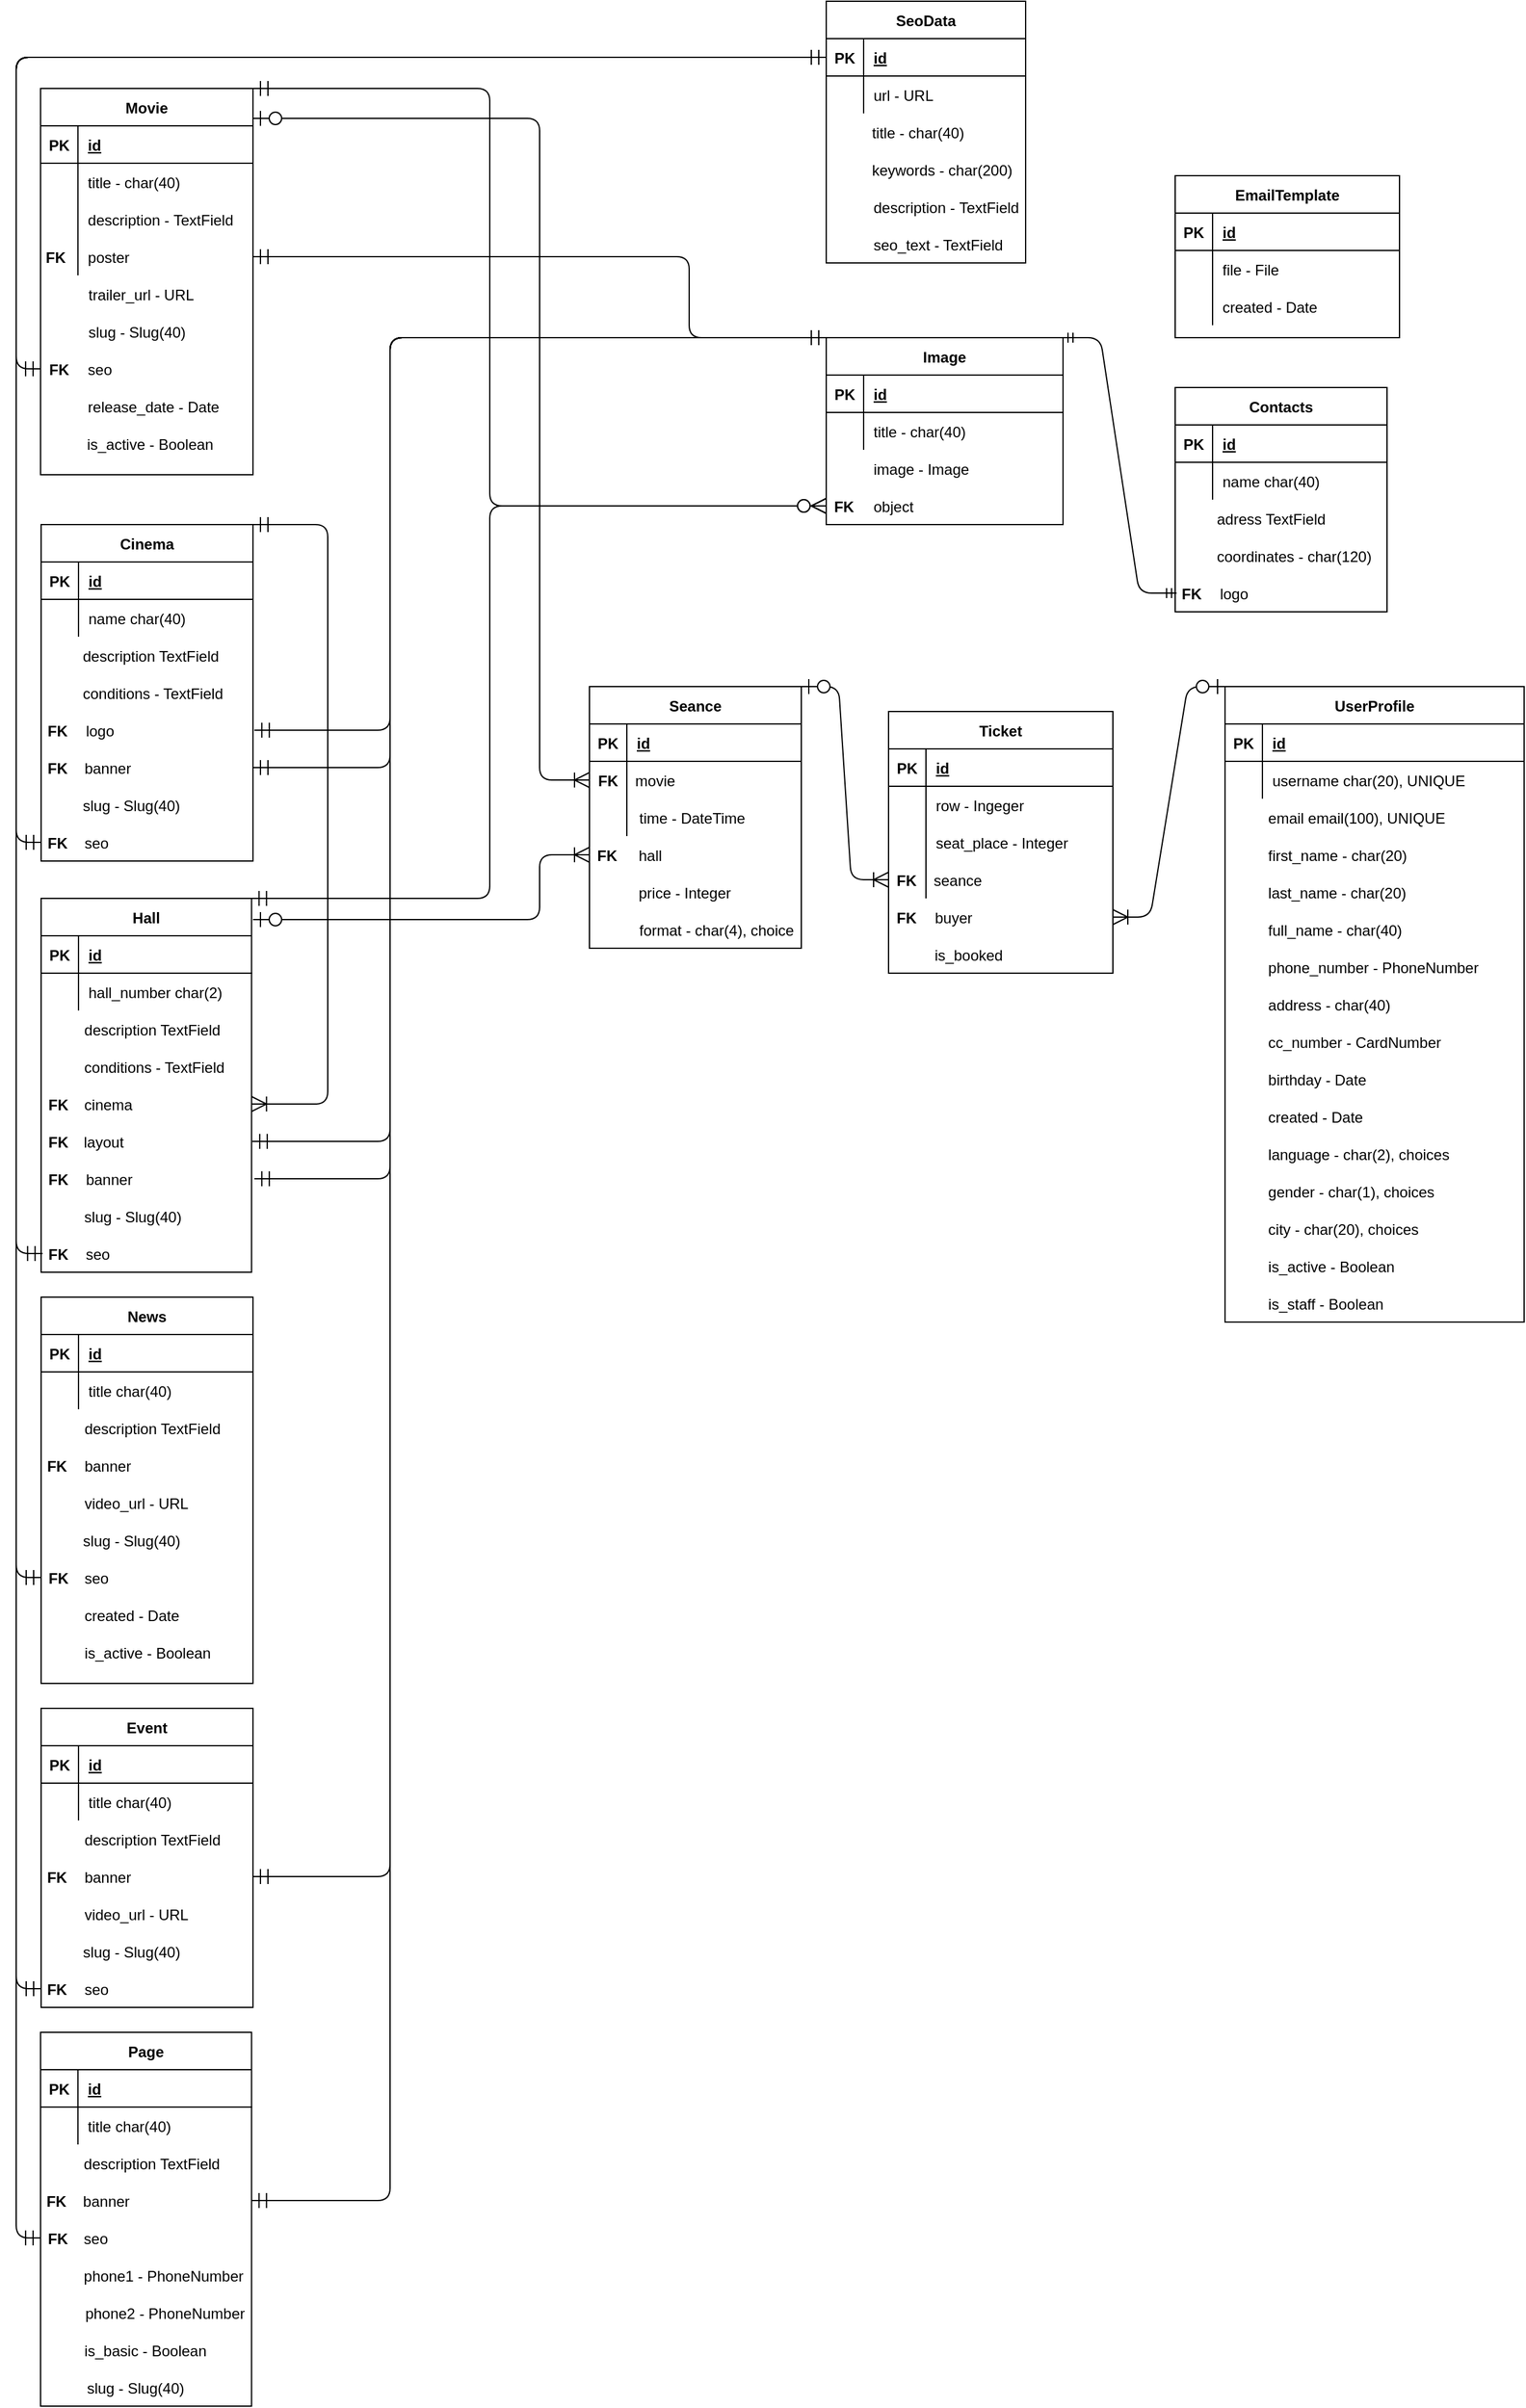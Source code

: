 <mxfile version="14.6.13" type="device"><diagram id="R2lEEEUBdFMjLlhIrx00" name="Page-1"><mxGraphModel dx="1588" dy="960" grid="1" gridSize="10" guides="1" tooltips="1" connect="1" arrows="1" fold="1" page="1" pageScale="1" pageWidth="850" pageHeight="1100" math="0" shadow="0" extFonts="Permanent Marker^https://fonts.googleapis.com/css?family=Permanent+Marker"><root><mxCell id="0"/><mxCell id="1" parent="0"/><mxCell id="EzuhDguVfXSZv2gdV4pf-133" value="" style="group;" parent="1" vertex="1" connectable="0"><mxGeometry x="40" y="1060" width="170" height="310" as="geometry"/></mxCell><mxCell id="EzuhDguVfXSZv2gdV4pf-134" value="News" style="shape=table;startSize=30;container=1;collapsible=1;childLayout=tableLayout;fixedRows=1;rowLines=0;fontStyle=1;align=center;resizeLast=1;" parent="EzuhDguVfXSZv2gdV4pf-133" vertex="1"><mxGeometry width="170" height="310" as="geometry"/></mxCell><mxCell id="EzuhDguVfXSZv2gdV4pf-135" value="" style="shape=partialRectangle;collapsible=0;dropTarget=0;pointerEvents=0;fillColor=none;points=[[0,0.5],[1,0.5]];portConstraint=eastwest;top=0;left=0;right=0;bottom=1;" parent="EzuhDguVfXSZv2gdV4pf-134" vertex="1"><mxGeometry y="30" width="170" height="30" as="geometry"/></mxCell><mxCell id="EzuhDguVfXSZv2gdV4pf-136" value="PK" style="shape=partialRectangle;overflow=hidden;connectable=0;fillColor=none;top=0;left=0;bottom=0;right=0;fontStyle=1;" parent="EzuhDguVfXSZv2gdV4pf-135" vertex="1"><mxGeometry width="30" height="30" as="geometry"/></mxCell><mxCell id="EzuhDguVfXSZv2gdV4pf-137" value="id" style="shape=partialRectangle;overflow=hidden;connectable=0;fillColor=none;top=0;left=0;bottom=0;right=0;align=left;spacingLeft=6;fontStyle=5;" parent="EzuhDguVfXSZv2gdV4pf-135" vertex="1"><mxGeometry x="30" width="140" height="30" as="geometry"/></mxCell><mxCell id="EzuhDguVfXSZv2gdV4pf-138" value="" style="shape=partialRectangle;collapsible=0;dropTarget=0;pointerEvents=0;fillColor=none;points=[[0,0.5],[1,0.5]];portConstraint=eastwest;top=0;left=0;right=0;bottom=0;" parent="EzuhDguVfXSZv2gdV4pf-134" vertex="1"><mxGeometry y="60" width="170" height="30" as="geometry"/></mxCell><mxCell id="EzuhDguVfXSZv2gdV4pf-139" value="" style="shape=partialRectangle;overflow=hidden;connectable=0;fillColor=none;top=0;left=0;bottom=0;right=0;" parent="EzuhDguVfXSZv2gdV4pf-138" vertex="1"><mxGeometry width="30" height="30" as="geometry"/></mxCell><mxCell id="EzuhDguVfXSZv2gdV4pf-140" value="title char(40)" style="shape=partialRectangle;overflow=hidden;connectable=0;fillColor=none;top=0;left=0;bottom=0;right=0;align=left;spacingLeft=6;" parent="EzuhDguVfXSZv2gdV4pf-138" vertex="1"><mxGeometry x="30" width="140" height="30" as="geometry"/></mxCell><mxCell id="EzuhDguVfXSZv2gdV4pf-141" value="description TextField" style="shape=partialRectangle;overflow=hidden;connectable=0;fillColor=none;top=0;left=0;bottom=0;right=0;align=left;spacingLeft=6;" parent="EzuhDguVfXSZv2gdV4pf-133" vertex="1"><mxGeometry x="26.842" y="90" width="214.737" height="30" as="geometry"/></mxCell><mxCell id="EzuhDguVfXSZv2gdV4pf-143" value="video_url - URL" style="shape=partialRectangle;overflow=hidden;connectable=0;fillColor=none;top=0;left=0;bottom=0;right=0;align=left;spacingLeft=6;" parent="EzuhDguVfXSZv2gdV4pf-133" vertex="1"><mxGeometry x="26.842" y="150" width="214.737" height="30" as="geometry"/></mxCell><mxCell id="EzuhDguVfXSZv2gdV4pf-147" value="slug - Slug(40)" style="shape=partialRectangle;connectable=0;fillColor=none;top=0;left=0;bottom=0;right=0;align=left;spacingLeft=6;overflow=hidden;" parent="EzuhDguVfXSZv2gdV4pf-133" vertex="1"><mxGeometry x="25.675" y="180" width="128.375" height="30" as="geometry"/></mxCell><mxCell id="EzuhDguVfXSZv2gdV4pf-153" value="FK" style="shape=partialRectangle;connectable=0;fillColor=none;top=0;left=0;bottom=0;right=0;fontStyle=1;overflow=hidden;" parent="EzuhDguVfXSZv2gdV4pf-133" vertex="1"><mxGeometry x="-5.086e-14" y="120" width="25.675" height="30" as="geometry"/></mxCell><mxCell id="EzuhDguVfXSZv2gdV4pf-234" value="FK" style="shape=partialRectangle;connectable=0;fillColor=none;top=0;left=0;bottom=0;right=0;fontStyle=1;overflow=hidden;" parent="EzuhDguVfXSZv2gdV4pf-133" vertex="1"><mxGeometry x="1.163" y="210" width="25.675" height="30" as="geometry"/></mxCell><mxCell id="EzuhDguVfXSZv2gdV4pf-332" value="" style="shape=partialRectangle;collapsible=0;dropTarget=0;pointerEvents=0;fillColor=none;points=[[0,0.5],[1,0.5]];portConstraint=eastwest;top=0;left=0;right=0;bottom=0;" parent="EzuhDguVfXSZv2gdV4pf-133" vertex="1"><mxGeometry y="210" width="170" height="30" as="geometry"/></mxCell><mxCell id="EzuhDguVfXSZv2gdV4pf-333" value="" style="shape=partialRectangle;overflow=hidden;connectable=0;fillColor=none;top=0;left=0;bottom=0;right=0;" parent="EzuhDguVfXSZv2gdV4pf-332" vertex="1"><mxGeometry width="26.842" height="30" as="geometry"/></mxCell><mxCell id="EzuhDguVfXSZv2gdV4pf-334" value="seo" style="shape=partialRectangle;overflow=hidden;connectable=0;fillColor=none;top=0;left=0;bottom=0;right=0;align=left;spacingLeft=6;" parent="EzuhDguVfXSZv2gdV4pf-332" vertex="1"><mxGeometry x="26.842" width="143.158" height="30" as="geometry"/></mxCell><mxCell id="EzuhDguVfXSZv2gdV4pf-339" value="" style="shape=partialRectangle;collapsible=0;dropTarget=0;pointerEvents=0;fillColor=none;points=[[0,0.5],[1,0.5]];portConstraint=eastwest;top=0;left=0;right=0;bottom=0;" parent="EzuhDguVfXSZv2gdV4pf-133" vertex="1"><mxGeometry y="120" width="170" height="30" as="geometry"/></mxCell><mxCell id="EzuhDguVfXSZv2gdV4pf-340" value="" style="shape=partialRectangle;overflow=hidden;connectable=0;fillColor=none;top=0;left=0;bottom=0;right=0;" parent="EzuhDguVfXSZv2gdV4pf-339" vertex="1"><mxGeometry width="26.842" height="30" as="geometry"/></mxCell><mxCell id="EzuhDguVfXSZv2gdV4pf-341" value="banner" style="shape=partialRectangle;overflow=hidden;connectable=0;fillColor=none;top=0;left=0;bottom=0;right=0;align=left;spacingLeft=6;" parent="EzuhDguVfXSZv2gdV4pf-339" vertex="1"><mxGeometry x="26.842" width="143.158" height="30" as="geometry"/></mxCell><mxCell id="EzuhDguVfXSZv2gdV4pf-364" value="" style="shape=partialRectangle;collapsible=0;dropTarget=0;pointerEvents=0;fillColor=none;points=[[0,0.5],[1,0.5]];portConstraint=eastwest;top=0;left=0;right=0;bottom=0;" parent="EzuhDguVfXSZv2gdV4pf-133" vertex="1"><mxGeometry y="240" width="170" height="30" as="geometry"/></mxCell><mxCell id="EzuhDguVfXSZv2gdV4pf-365" value="" style="shape=partialRectangle;overflow=hidden;connectable=0;fillColor=none;top=0;left=0;bottom=0;right=0;" parent="EzuhDguVfXSZv2gdV4pf-364" vertex="1"><mxGeometry width="26.842" height="30" as="geometry"/></mxCell><mxCell id="EzuhDguVfXSZv2gdV4pf-366" value="created - Date" style="shape=partialRectangle;overflow=hidden;connectable=0;fillColor=none;top=0;left=0;bottom=0;right=0;align=left;spacingLeft=6;" parent="EzuhDguVfXSZv2gdV4pf-364" vertex="1"><mxGeometry x="26.842" width="143.158" height="30" as="geometry"/></mxCell><mxCell id="EzuhDguVfXSZv2gdV4pf-368" value="" style="shape=partialRectangle;collapsible=0;dropTarget=0;pointerEvents=0;fillColor=none;points=[[0,0.5],[1,0.5]];portConstraint=eastwest;top=0;left=0;right=0;bottom=0;" parent="EzuhDguVfXSZv2gdV4pf-133" vertex="1"><mxGeometry y="270" width="170" height="30" as="geometry"/></mxCell><mxCell id="EzuhDguVfXSZv2gdV4pf-369" value="" style="shape=partialRectangle;overflow=hidden;connectable=0;fillColor=none;top=0;left=0;bottom=0;right=0;" parent="EzuhDguVfXSZv2gdV4pf-368" vertex="1"><mxGeometry width="26.842" height="30" as="geometry"/></mxCell><mxCell id="EzuhDguVfXSZv2gdV4pf-370" value="is_active - Boolean" style="shape=partialRectangle;overflow=hidden;connectable=0;fillColor=none;top=0;left=0;bottom=0;right=0;align=left;spacingLeft=6;" parent="EzuhDguVfXSZv2gdV4pf-368" vertex="1"><mxGeometry x="26.842" width="143.158" height="30" as="geometry"/></mxCell><mxCell id="EzuhDguVfXSZv2gdV4pf-214" value="" style="group;" parent="1" vertex="1" connectable="0"><mxGeometry x="670" y="20" width="200" height="240" as="geometry"/></mxCell><mxCell id="EzuhDguVfXSZv2gdV4pf-285" value="" style="group;" parent="EzuhDguVfXSZv2gdV4pf-214" vertex="1" connectable="0"><mxGeometry x="-5.684e-14" width="190.0" height="240" as="geometry"/></mxCell><mxCell id="EzuhDguVfXSZv2gdV4pf-215" value="SeoData" style="shape=table;startSize=30;container=1;collapsible=1;childLayout=tableLayout;fixedRows=1;rowLines=0;fontStyle=1;align=center;resizeLast=1;" parent="EzuhDguVfXSZv2gdV4pf-285" vertex="1"><mxGeometry width="160" height="210" as="geometry"/></mxCell><mxCell id="EzuhDguVfXSZv2gdV4pf-216" value="" style="shape=partialRectangle;collapsible=0;dropTarget=0;pointerEvents=0;fillColor=none;points=[[0,0.5],[1,0.5]];portConstraint=eastwest;top=0;left=0;right=0;bottom=1;" parent="EzuhDguVfXSZv2gdV4pf-215" vertex="1"><mxGeometry y="30" width="160" height="30" as="geometry"/></mxCell><mxCell id="EzuhDguVfXSZv2gdV4pf-217" value="PK" style="shape=partialRectangle;overflow=hidden;connectable=0;fillColor=none;top=0;left=0;bottom=0;right=0;fontStyle=1;" parent="EzuhDguVfXSZv2gdV4pf-216" vertex="1"><mxGeometry width="30" height="30" as="geometry"/></mxCell><mxCell id="EzuhDguVfXSZv2gdV4pf-218" value="id" style="shape=partialRectangle;overflow=hidden;connectable=0;fillColor=none;top=0;left=0;bottom=0;right=0;align=left;spacingLeft=6;fontStyle=5;" parent="EzuhDguVfXSZv2gdV4pf-216" vertex="1"><mxGeometry x="30" width="130" height="30" as="geometry"/></mxCell><mxCell id="EzuhDguVfXSZv2gdV4pf-219" value="" style="shape=partialRectangle;collapsible=0;dropTarget=0;pointerEvents=0;fillColor=none;points=[[0,0.5],[1,0.5]];portConstraint=eastwest;top=0;left=0;right=0;bottom=0;" parent="EzuhDguVfXSZv2gdV4pf-215" vertex="1"><mxGeometry y="60" width="160" height="30" as="geometry"/></mxCell><mxCell id="EzuhDguVfXSZv2gdV4pf-220" value="" style="shape=partialRectangle;overflow=hidden;connectable=0;fillColor=none;top=0;left=0;bottom=0;right=0;" parent="EzuhDguVfXSZv2gdV4pf-219" vertex="1"><mxGeometry width="30" height="30" as="geometry"/></mxCell><mxCell id="EzuhDguVfXSZv2gdV4pf-221" value="" style="shape=partialRectangle;overflow=hidden;connectable=0;fillColor=none;top=0;left=0;bottom=0;right=0;align=left;spacingLeft=6;" parent="EzuhDguVfXSZv2gdV4pf-219" vertex="1"><mxGeometry x="30" width="130" height="30" as="geometry"/></mxCell><mxCell id="EzuhDguVfXSZv2gdV4pf-226" value="title - char(40)" style="shape=partialRectangle;connectable=0;fillColor=none;top=0;left=0;bottom=0;right=0;align=left;spacingLeft=6;overflow=hidden;" parent="EzuhDguVfXSZv2gdV4pf-285" vertex="1"><mxGeometry x="28.696" y="90" width="143.478" height="30" as="geometry"/></mxCell><mxCell id="EzuhDguVfXSZv2gdV4pf-227" value="keywords - char(200)" style="shape=partialRectangle;connectable=0;fillColor=none;top=0;left=0;bottom=0;right=0;align=left;spacingLeft=6;overflow=hidden;" parent="EzuhDguVfXSZv2gdV4pf-285" vertex="1"><mxGeometry x="28.7" y="120" width="161.3" height="30" as="geometry"/></mxCell><mxCell id="EzuhDguVfXSZv2gdV4pf-228" value="description - TextField" style="shape=partialRectangle;connectable=0;fillColor=none;top=0;left=0;bottom=0;right=0;align=left;spacingLeft=6;overflow=hidden;" parent="EzuhDguVfXSZv2gdV4pf-285" vertex="1"><mxGeometry x="30.0" y="150" width="160" height="30" as="geometry"/></mxCell><mxCell id="EzuhDguVfXSZv2gdV4pf-230" value="url - URL" style="shape=partialRectangle;connectable=0;fillColor=none;top=0;left=0;bottom=0;right=0;align=left;spacingLeft=6;overflow=hidden;" parent="EzuhDguVfXSZv2gdV4pf-285" vertex="1"><mxGeometry x="29.996" y="60" width="143.478" height="30" as="geometry"/></mxCell><mxCell id="EzuhDguVfXSZv2gdV4pf-276" value="" style="shape=partialRectangle;collapsible=0;dropTarget=0;pointerEvents=0;fillColor=none;points=[[0,0.5],[1,0.5]];portConstraint=eastwest;top=0;left=0;right=0;bottom=0;" parent="EzuhDguVfXSZv2gdV4pf-285" vertex="1"><mxGeometry x="5.684e-14" y="180" width="190" height="30" as="geometry"/></mxCell><mxCell id="EzuhDguVfXSZv2gdV4pf-277" value="" style="shape=partialRectangle;overflow=hidden;connectable=0;fillColor=none;top=0;left=0;bottom=0;right=0;" parent="EzuhDguVfXSZv2gdV4pf-276" vertex="1"><mxGeometry width="30.0" height="30" as="geometry"/></mxCell><mxCell id="EzuhDguVfXSZv2gdV4pf-278" value="seo_text - TextField" style="shape=partialRectangle;overflow=hidden;connectable=0;fillColor=none;top=0;left=0;bottom=0;right=0;align=left;spacingLeft=6;" parent="EzuhDguVfXSZv2gdV4pf-276" vertex="1"><mxGeometry x="30.0" width="160.0" height="30" as="geometry"/></mxCell><mxCell id="EzuhDguVfXSZv2gdV4pf-246" value="" style="shape=partialRectangle;collapsible=0;dropTarget=0;pointerEvents=0;fillColor=none;points=[[0,0.5],[1,0.5]];portConstraint=eastwest;top=0;left=0;right=0;bottom=0;" parent="EzuhDguVfXSZv2gdV4pf-285" vertex="1"><mxGeometry y="60" width="190" height="30" as="geometry"/></mxCell><mxCell id="EzuhDguVfXSZv2gdV4pf-248" value="" style="shape=partialRectangle;overflow=hidden;connectable=0;fillColor=none;top=0;left=0;bottom=0;right=0;align=left;spacingLeft=6;" parent="EzuhDguVfXSZv2gdV4pf-246" vertex="1"><mxGeometry x="30" width="160" height="30" as="geometry"/></mxCell><mxCell id="EzuhDguVfXSZv2gdV4pf-244" value="" style="edgeStyle=orthogonalEdgeStyle;fontSize=12;html=1;endArrow=ERoneToMany;startArrow=ERmandOne;exitX=1;exitY=0;exitDx=0;exitDy=0;entryX=1;entryY=0.5;entryDx=0;entryDy=0;endSize=10;startSize=10;" parent="1" source="EzuhDguVfXSZv2gdV4pf-61" target="EzuhDguVfXSZv2gdV4pf-241" edge="1"><mxGeometry width="100" height="100" relative="1" as="geometry"><mxPoint x="780" y="840" as="sourcePoint"/><mxPoint x="880" y="740" as="targetPoint"/><Array as="points"><mxPoint x="270" y="440"/><mxPoint x="270" y="905"/></Array></mxGeometry></mxCell><mxCell id="EzuhDguVfXSZv2gdV4pf-245" value="" style="edgeStyle=orthogonalEdgeStyle;fontSize=12;html=1;endArrow=ERmandOne;startArrow=ERmandOne;startSize=10;endSize=10;entryX=0;entryY=0.5;entryDx=0;entryDy=0;exitX=0;exitY=0.5;exitDx=0;exitDy=0;" parent="1" source="EzuhDguVfXSZv2gdV4pf-433" target="EzuhDguVfXSZv2gdV4pf-216" edge="1"><mxGeometry width="100" height="100" relative="1" as="geometry"><mxPoint x="30" y="380" as="sourcePoint"/><mxPoint x="280" y="130" as="targetPoint"/><Array as="points"><mxPoint x="20" y="315"/><mxPoint x="20" y="65"/></Array></mxGeometry></mxCell><mxCell id="EzuhDguVfXSZv2gdV4pf-270" value="" style="edgeStyle=orthogonalEdgeStyle;fontSize=12;html=1;endArrow=ERmandOne;startArrow=ERmandOne;startSize=10;endSize=10;entryX=0;entryY=0.5;entryDx=0;entryDy=0;exitX=0;exitY=0.5;exitDx=0;exitDy=0;" parent="1" source="EzuhDguVfXSZv2gdV4pf-267" target="EzuhDguVfXSZv2gdV4pf-216" edge="1"><mxGeometry width="100" height="100" relative="1" as="geometry"><mxPoint x="220" y="565" as="sourcePoint"/><mxPoint x="430" y="75" as="targetPoint"/><Array as="points"><mxPoint x="20" y="695"/><mxPoint x="20" y="65"/></Array></mxGeometry></mxCell><mxCell id="EzuhDguVfXSZv2gdV4pf-272" value="" style="group;" parent="1" vertex="1" connectable="0"><mxGeometry x="39.56" y="90" width="173.342" height="310" as="geometry"/></mxCell><mxCell id="EzuhDguVfXSZv2gdV4pf-19" value="" style="group;" parent="EzuhDguVfXSZv2gdV4pf-272" vertex="1" connectable="0"><mxGeometry width="173.342" height="310" as="geometry"/></mxCell><mxCell id="EzuhDguVfXSZv2gdV4pf-2" value="Movie" style="shape=table;startSize=30;container=1;collapsible=1;childLayout=tableLayout;fixedRows=1;rowLines=0;fontStyle=1;align=center;resizeLast=1;" parent="EzuhDguVfXSZv2gdV4pf-19" vertex="1"><mxGeometry width="170.44" height="310" as="geometry"/></mxCell><mxCell id="EzuhDguVfXSZv2gdV4pf-3" value="" style="shape=partialRectangle;collapsible=0;dropTarget=0;pointerEvents=0;fillColor=none;top=0;left=0;bottom=1;right=0;points=[[0,0.5],[1,0.5]];portConstraint=eastwest;" parent="EzuhDguVfXSZv2gdV4pf-2" vertex="1"><mxGeometry y="30" width="170.44" height="30" as="geometry"/></mxCell><mxCell id="EzuhDguVfXSZv2gdV4pf-4" value="PK" style="shape=partialRectangle;connectable=0;fillColor=none;top=0;left=0;bottom=0;right=0;fontStyle=1;overflow=hidden;" parent="EzuhDguVfXSZv2gdV4pf-3" vertex="1"><mxGeometry width="30" height="30" as="geometry"/></mxCell><mxCell id="EzuhDguVfXSZv2gdV4pf-5" value="id" style="shape=partialRectangle;connectable=0;fillColor=none;top=0;left=0;bottom=0;right=0;align=left;spacingLeft=6;fontStyle=5;overflow=hidden;" parent="EzuhDguVfXSZv2gdV4pf-3" vertex="1"><mxGeometry x="30" width="140.44" height="30" as="geometry"/></mxCell><mxCell id="EzuhDguVfXSZv2gdV4pf-6" value="" style="shape=partialRectangle;collapsible=0;dropTarget=0;pointerEvents=0;fillColor=none;top=0;left=0;bottom=0;right=0;points=[[0,0.5],[1,0.5]];portConstraint=eastwest;" parent="EzuhDguVfXSZv2gdV4pf-2" vertex="1"><mxGeometry y="60" width="170.44" height="30" as="geometry"/></mxCell><mxCell id="EzuhDguVfXSZv2gdV4pf-7" value="" style="shape=partialRectangle;connectable=0;fillColor=none;top=0;left=0;bottom=0;right=0;editable=1;overflow=hidden;" parent="EzuhDguVfXSZv2gdV4pf-6" vertex="1"><mxGeometry width="30" height="30" as="geometry"/></mxCell><mxCell id="EzuhDguVfXSZv2gdV4pf-8" value="title - char(40)" style="shape=partialRectangle;connectable=0;fillColor=none;top=0;left=0;bottom=0;right=0;align=left;spacingLeft=6;overflow=hidden;" parent="EzuhDguVfXSZv2gdV4pf-6" vertex="1"><mxGeometry x="30" width="140.44" height="30" as="geometry"/></mxCell><mxCell id="EzuhDguVfXSZv2gdV4pf-9" value="" style="shape=partialRectangle;collapsible=0;dropTarget=0;pointerEvents=0;fillColor=none;top=0;left=0;bottom=0;right=0;points=[[0,0.5],[1,0.5]];portConstraint=eastwest;" parent="EzuhDguVfXSZv2gdV4pf-2" vertex="1"><mxGeometry y="90" width="170.44" height="30" as="geometry"/></mxCell><mxCell id="EzuhDguVfXSZv2gdV4pf-10" value="" style="shape=partialRectangle;connectable=0;fillColor=none;top=0;left=0;bottom=0;right=0;editable=1;overflow=hidden;" parent="EzuhDguVfXSZv2gdV4pf-9" vertex="1"><mxGeometry width="30" height="30" as="geometry"/></mxCell><mxCell id="EzuhDguVfXSZv2gdV4pf-11" value="description - TextField" style="shape=partialRectangle;connectable=0;fillColor=none;top=0;left=0;bottom=0;right=0;align=left;spacingLeft=6;overflow=hidden;" parent="EzuhDguVfXSZv2gdV4pf-9" vertex="1"><mxGeometry x="30" width="140.44" height="30" as="geometry"/></mxCell><mxCell id="EzuhDguVfXSZv2gdV4pf-12" value="" style="shape=partialRectangle;collapsible=0;dropTarget=0;pointerEvents=0;fillColor=none;top=0;left=0;bottom=0;right=0;points=[[0,0.5],[1,0.5]];portConstraint=eastwest;" parent="EzuhDguVfXSZv2gdV4pf-2" vertex="1"><mxGeometry y="120" width="170.44" height="30" as="geometry"/></mxCell><mxCell id="EzuhDguVfXSZv2gdV4pf-13" value="" style="shape=partialRectangle;connectable=0;fillColor=none;top=0;left=0;bottom=0;right=0;editable=1;overflow=hidden;" parent="EzuhDguVfXSZv2gdV4pf-12" vertex="1"><mxGeometry width="30" height="30" as="geometry"/></mxCell><mxCell id="EzuhDguVfXSZv2gdV4pf-14" value="poster" style="shape=partialRectangle;connectable=0;fillColor=none;top=0;left=0;bottom=0;right=0;align=left;spacingLeft=6;overflow=hidden;" parent="EzuhDguVfXSZv2gdV4pf-12" vertex="1"><mxGeometry x="30" width="140.44" height="30" as="geometry"/></mxCell><mxCell id="EzuhDguVfXSZv2gdV4pf-18" value="" style="shape=partialRectangle;connectable=0;fillColor=none;top=0;left=0;bottom=0;right=0;align=left;spacingLeft=6;overflow=hidden;" parent="EzuhDguVfXSZv2gdV4pf-19" vertex="1"><mxGeometry x="24.349" y="150" width="121.743" height="30" as="geometry"/></mxCell><mxCell id="EzuhDguVfXSZv2gdV4pf-20" value="" style="shape=partialRectangle;connectable=0;fillColor=none;top=0;left=0;bottom=0;right=0;editable=1;overflow=hidden;" parent="EzuhDguVfXSZv2gdV4pf-19" vertex="1"><mxGeometry y="150" width="24.349" height="30" as="geometry"/></mxCell><mxCell id="EzuhDguVfXSZv2gdV4pf-22" value="" style="shape=partialRectangle;connectable=0;fillColor=none;top=0;left=0;bottom=0;right=0;editable=1;overflow=hidden;" parent="EzuhDguVfXSZv2gdV4pf-19" vertex="1"><mxGeometry y="180" width="24.349" height="30" as="geometry"/></mxCell><mxCell id="EzuhDguVfXSZv2gdV4pf-50" value="FK" style="shape=partialRectangle;connectable=0;fillColor=none;top=0;left=0;bottom=0;right=0;fontStyle=1;overflow=hidden;" parent="EzuhDguVfXSZv2gdV4pf-19" vertex="1"><mxGeometry y="120" width="24.349" height="30" as="geometry"/></mxCell><mxCell id="EzuhDguVfXSZv2gdV4pf-51" value="" style="shape=partialRectangle;collapsible=0;dropTarget=0;pointerEvents=0;fillColor=none;top=0;left=0;bottom=0;right=0;points=[[0,0.5],[1,0.5]];portConstraint=eastwest;" parent="EzuhDguVfXSZv2gdV4pf-19" vertex="1"><mxGeometry y="150" width="146.091" height="30" as="geometry"/></mxCell><mxCell id="EzuhDguVfXSZv2gdV4pf-52" value="" style="shape=partialRectangle;connectable=0;fillColor=none;top=0;left=0;bottom=0;right=0;editable=1;overflow=hidden;" parent="EzuhDguVfXSZv2gdV4pf-51" vertex="1"><mxGeometry width="24.349" height="30" as="geometry"/></mxCell><mxCell id="EzuhDguVfXSZv2gdV4pf-55" value="slug - Slug(40)" style="shape=partialRectangle;connectable=0;fillColor=none;top=0;left=0;bottom=0;right=0;align=left;spacingLeft=6;overflow=hidden;" parent="EzuhDguVfXSZv2gdV4pf-19" vertex="1"><mxGeometry x="30.439" y="180" width="121.743" height="30" as="geometry"/></mxCell><mxCell id="EzuhDguVfXSZv2gdV4pf-237" value="FK" style="shape=partialRectangle;connectable=0;fillColor=none;top=0;left=0;bottom=0;right=0;fontStyle=1;overflow=hidden;" parent="EzuhDguVfXSZv2gdV4pf-19" vertex="1"><mxGeometry y="210" width="30" height="30" as="geometry"/></mxCell><mxCell id="EzuhDguVfXSZv2gdV4pf-53" value="trailer_url - URL" style="shape=partialRectangle;connectable=0;fillColor=none;top=0;left=0;bottom=0;right=0;align=left;spacingLeft=6;overflow=hidden;" parent="EzuhDguVfXSZv2gdV4pf-19" vertex="1"><mxGeometry x="30.439" y="150" width="121.743" height="30" as="geometry"/></mxCell><mxCell id="EzuhDguVfXSZv2gdV4pf-433" value="" style="shape=partialRectangle;collapsible=0;dropTarget=0;pointerEvents=0;fillColor=none;top=0;left=0;bottom=0;right=0;points=[[0,0.5],[1,0.5]];portConstraint=eastwest;" parent="EzuhDguVfXSZv2gdV4pf-19" vertex="1"><mxGeometry y="210" width="170.44" height="30" as="geometry"/></mxCell><mxCell id="EzuhDguVfXSZv2gdV4pf-434" value="" style="shape=partialRectangle;connectable=0;fillColor=none;top=0;left=0;bottom=0;right=0;editable=1;overflow=hidden;" parent="EzuhDguVfXSZv2gdV4pf-433" vertex="1"><mxGeometry width="30" height="30" as="geometry"/></mxCell><mxCell id="EzuhDguVfXSZv2gdV4pf-435" value="seo" style="shape=partialRectangle;connectable=0;fillColor=none;top=0;left=0;bottom=0;right=0;align=left;spacingLeft=6;overflow=hidden;" parent="EzuhDguVfXSZv2gdV4pf-433" vertex="1"><mxGeometry x="30" width="140.44" height="30" as="geometry"/></mxCell><mxCell id="cQ8a-qivuJHfJ461YUPa-44" value="" style="shape=partialRectangle;collapsible=0;dropTarget=0;pointerEvents=0;fillColor=none;top=0;left=0;bottom=0;right=0;points=[[0,0.5],[1,0.5]];portConstraint=eastwest;" parent="EzuhDguVfXSZv2gdV4pf-19" vertex="1"><mxGeometry y="240" width="170.44" height="30" as="geometry"/></mxCell><mxCell id="cQ8a-qivuJHfJ461YUPa-45" value="" style="shape=partialRectangle;connectable=0;fillColor=none;top=0;left=0;bottom=0;right=0;editable=1;overflow=hidden;" parent="cQ8a-qivuJHfJ461YUPa-44" vertex="1"><mxGeometry width="30" height="30" as="geometry"/></mxCell><mxCell id="cQ8a-qivuJHfJ461YUPa-46" value="release_date - Date" style="shape=partialRectangle;connectable=0;fillColor=none;top=0;left=0;bottom=0;right=0;align=left;spacingLeft=6;overflow=hidden;" parent="cQ8a-qivuJHfJ461YUPa-44" vertex="1"><mxGeometry x="30" width="140.44" height="30" as="geometry"/></mxCell><mxCell id="EzuhDguVfXSZv2gdV4pf-273" value="" style="group;" parent="1" vertex="1" connectable="0"><mxGeometry x="40" y="440" width="171.11" height="270" as="geometry"/></mxCell><mxCell id="EzuhDguVfXSZv2gdV4pf-60" value="" style="group;" parent="EzuhDguVfXSZv2gdV4pf-273" vertex="1" connectable="0"><mxGeometry width="171.11" height="270" as="geometry"/></mxCell><mxCell id="EzuhDguVfXSZv2gdV4pf-61" value="Cinema" style="shape=table;startSize=30;container=1;collapsible=1;childLayout=tableLayout;fixedRows=1;rowLines=0;fontStyle=1;align=center;resizeLast=1;" parent="EzuhDguVfXSZv2gdV4pf-60" vertex="1"><mxGeometry width="170" height="270" as="geometry"/></mxCell><mxCell id="EzuhDguVfXSZv2gdV4pf-62" value="" style="shape=partialRectangle;collapsible=0;dropTarget=0;pointerEvents=0;fillColor=none;points=[[0,0.5],[1,0.5]];portConstraint=eastwest;top=0;left=0;right=0;bottom=1;" parent="EzuhDguVfXSZv2gdV4pf-61" vertex="1"><mxGeometry y="30" width="170" height="30" as="geometry"/></mxCell><mxCell id="EzuhDguVfXSZv2gdV4pf-63" value="PK" style="shape=partialRectangle;overflow=hidden;connectable=0;fillColor=none;top=0;left=0;bottom=0;right=0;fontStyle=1;" parent="EzuhDguVfXSZv2gdV4pf-62" vertex="1"><mxGeometry width="30" height="30" as="geometry"/></mxCell><mxCell id="EzuhDguVfXSZv2gdV4pf-64" value="id" style="shape=partialRectangle;overflow=hidden;connectable=0;fillColor=none;top=0;left=0;bottom=0;right=0;align=left;spacingLeft=6;fontStyle=5;" parent="EzuhDguVfXSZv2gdV4pf-62" vertex="1"><mxGeometry x="30" width="140" height="30" as="geometry"/></mxCell><mxCell id="EzuhDguVfXSZv2gdV4pf-65" value="" style="shape=partialRectangle;collapsible=0;dropTarget=0;pointerEvents=0;fillColor=none;points=[[0,0.5],[1,0.5]];portConstraint=eastwest;top=0;left=0;right=0;bottom=0;" parent="EzuhDguVfXSZv2gdV4pf-61" vertex="1"><mxGeometry y="60" width="170" height="30" as="geometry"/></mxCell><mxCell id="EzuhDguVfXSZv2gdV4pf-66" value="" style="shape=partialRectangle;overflow=hidden;connectable=0;fillColor=none;top=0;left=0;bottom=0;right=0;" parent="EzuhDguVfXSZv2gdV4pf-65" vertex="1"><mxGeometry width="30" height="30" as="geometry"/></mxCell><mxCell id="EzuhDguVfXSZv2gdV4pf-67" value="name char(40)" style="shape=partialRectangle;overflow=hidden;connectable=0;fillColor=none;top=0;left=0;bottom=0;right=0;align=left;spacingLeft=6;" parent="EzuhDguVfXSZv2gdV4pf-65" vertex="1"><mxGeometry x="30" width="140" height="30" as="geometry"/></mxCell><mxCell id="EzuhDguVfXSZv2gdV4pf-68" value="description TextField" style="shape=partialRectangle;overflow=hidden;connectable=0;fillColor=none;top=0;left=0;bottom=0;right=0;align=left;spacingLeft=6;" parent="EzuhDguVfXSZv2gdV4pf-60" vertex="1"><mxGeometry x="25.5" y="90" width="204" height="30" as="geometry"/></mxCell><mxCell id="EzuhDguVfXSZv2gdV4pf-69" value="conditions - TextField" style="shape=partialRectangle;overflow=hidden;connectable=0;fillColor=none;top=0;left=0;bottom=0;right=0;align=left;spacingLeft=6;" parent="EzuhDguVfXSZv2gdV4pf-60" vertex="1"><mxGeometry x="25.5" y="120" width="204" height="30" as="geometry"/></mxCell><mxCell id="EzuhDguVfXSZv2gdV4pf-82" value="FK" style="shape=partialRectangle;connectable=0;fillColor=none;top=0;left=0;bottom=0;right=0;fontStyle=1;overflow=hidden;" parent="EzuhDguVfXSZv2gdV4pf-60" vertex="1"><mxGeometry x="1.105" y="150" width="24.391" height="30" as="geometry"/></mxCell><mxCell id="EzuhDguVfXSZv2gdV4pf-83" value="FK" style="shape=partialRectangle;connectable=0;fillColor=none;top=0;left=0;bottom=0;right=0;fontStyle=1;overflow=hidden;" parent="EzuhDguVfXSZv2gdV4pf-60" vertex="1"><mxGeometry x="1.105" y="180" width="24.391" height="30" as="geometry"/></mxCell><mxCell id="EzuhDguVfXSZv2gdV4pf-84" value="slug - Slug(40)" style="shape=partialRectangle;connectable=0;fillColor=none;top=0;left=0;bottom=0;right=0;align=left;spacingLeft=6;overflow=hidden;" parent="EzuhDguVfXSZv2gdV4pf-60" vertex="1"><mxGeometry x="25.496" y="210" width="121.957" height="30" as="geometry"/></mxCell><mxCell id="EzuhDguVfXSZv2gdV4pf-236" value="FK" style="shape=partialRectangle;connectable=0;fillColor=none;top=0;left=0;bottom=0;right=0;fontStyle=1;overflow=hidden;" parent="EzuhDguVfXSZv2gdV4pf-60" vertex="1"><mxGeometry x="1.105" y="240" width="24.391" height="30" as="geometry"/></mxCell><mxCell id="EzuhDguVfXSZv2gdV4pf-314" value="" style="shape=partialRectangle;collapsible=0;dropTarget=0;pointerEvents=0;fillColor=none;points=[[0,0.5],[1,0.5]];portConstraint=eastwest;top=0;left=0;right=0;bottom=0;" parent="EzuhDguVfXSZv2gdV4pf-60" vertex="1"><mxGeometry x="1.11" y="150" width="170" height="30" as="geometry"/></mxCell><mxCell id="EzuhDguVfXSZv2gdV4pf-315" value="" style="shape=partialRectangle;overflow=hidden;connectable=0;fillColor=none;top=0;left=0;bottom=0;right=0;" parent="EzuhDguVfXSZv2gdV4pf-314" vertex="1"><mxGeometry width="26.842" height="30" as="geometry"/></mxCell><mxCell id="EzuhDguVfXSZv2gdV4pf-316" value="logo" style="shape=partialRectangle;overflow=hidden;connectable=0;fillColor=none;top=0;left=0;bottom=0;right=0;align=left;spacingLeft=6;" parent="EzuhDguVfXSZv2gdV4pf-314" vertex="1"><mxGeometry x="26.842" width="143.158" height="30" as="geometry"/></mxCell><mxCell id="EzuhDguVfXSZv2gdV4pf-317" value="" style="shape=partialRectangle;collapsible=0;dropTarget=0;pointerEvents=0;fillColor=none;points=[[0,0.5],[1,0.5]];portConstraint=eastwest;top=0;left=0;right=0;bottom=0;" parent="EzuhDguVfXSZv2gdV4pf-60" vertex="1"><mxGeometry y="180" width="170" height="30" as="geometry"/></mxCell><mxCell id="EzuhDguVfXSZv2gdV4pf-318" value="" style="shape=partialRectangle;overflow=hidden;connectable=0;fillColor=none;top=0;left=0;bottom=0;right=0;" parent="EzuhDguVfXSZv2gdV4pf-317" vertex="1"><mxGeometry width="26.842" height="30" as="geometry"/></mxCell><mxCell id="EzuhDguVfXSZv2gdV4pf-319" value="banner" style="shape=partialRectangle;overflow=hidden;connectable=0;fillColor=none;top=0;left=0;bottom=0;right=0;align=left;spacingLeft=6;" parent="EzuhDguVfXSZv2gdV4pf-317" vertex="1"><mxGeometry x="26.842" width="143.158" height="30" as="geometry"/></mxCell><mxCell id="EzuhDguVfXSZv2gdV4pf-267" value="" style="shape=partialRectangle;collapsible=0;dropTarget=0;pointerEvents=0;fillColor=none;points=[[0,0.5],[1,0.5]];portConstraint=eastwest;top=0;left=0;right=0;bottom=0;" parent="EzuhDguVfXSZv2gdV4pf-273" vertex="1"><mxGeometry y="240" width="170" height="30" as="geometry"/></mxCell><mxCell id="EzuhDguVfXSZv2gdV4pf-268" value="" style="shape=partialRectangle;overflow=hidden;connectable=0;fillColor=none;top=0;left=0;bottom=0;right=0;" parent="EzuhDguVfXSZv2gdV4pf-267" vertex="1"><mxGeometry width="26.842" height="30" as="geometry"/></mxCell><mxCell id="EzuhDguVfXSZv2gdV4pf-269" value="seo" style="shape=partialRectangle;overflow=hidden;connectable=0;fillColor=none;top=0;left=0;bottom=0;right=0;align=left;spacingLeft=6;" parent="EzuhDguVfXSZv2gdV4pf-267" vertex="1"><mxGeometry x="26.842" width="143.158" height="30" as="geometry"/></mxCell><mxCell id="EzuhDguVfXSZv2gdV4pf-274" value="" style="group;" parent="1" vertex="1" connectable="0"><mxGeometry x="40" y="1390" width="170" height="240" as="geometry"/></mxCell><mxCell id="EzuhDguVfXSZv2gdV4pf-154" value="" style="group;" parent="EzuhDguVfXSZv2gdV4pf-274" vertex="1" connectable="0"><mxGeometry width="170" height="240" as="geometry"/></mxCell><mxCell id="EzuhDguVfXSZv2gdV4pf-155" value="Event" style="shape=table;startSize=30;container=1;collapsible=1;childLayout=tableLayout;fixedRows=1;rowLines=0;fontStyle=1;align=center;resizeLast=1;" parent="EzuhDguVfXSZv2gdV4pf-154" vertex="1"><mxGeometry width="170" height="240" as="geometry"/></mxCell><mxCell id="EzuhDguVfXSZv2gdV4pf-156" value="" style="shape=partialRectangle;collapsible=0;dropTarget=0;pointerEvents=0;fillColor=none;points=[[0,0.5],[1,0.5]];portConstraint=eastwest;top=0;left=0;right=0;bottom=1;" parent="EzuhDguVfXSZv2gdV4pf-155" vertex="1"><mxGeometry y="30" width="170" height="30" as="geometry"/></mxCell><mxCell id="EzuhDguVfXSZv2gdV4pf-157" value="PK" style="shape=partialRectangle;overflow=hidden;connectable=0;fillColor=none;top=0;left=0;bottom=0;right=0;fontStyle=1;" parent="EzuhDguVfXSZv2gdV4pf-156" vertex="1"><mxGeometry width="30" height="30" as="geometry"/></mxCell><mxCell id="EzuhDguVfXSZv2gdV4pf-158" value="id" style="shape=partialRectangle;overflow=hidden;connectable=0;fillColor=none;top=0;left=0;bottom=0;right=0;align=left;spacingLeft=6;fontStyle=5;" parent="EzuhDguVfXSZv2gdV4pf-156" vertex="1"><mxGeometry x="30" width="140" height="30" as="geometry"/></mxCell><mxCell id="EzuhDguVfXSZv2gdV4pf-159" value="" style="shape=partialRectangle;collapsible=0;dropTarget=0;pointerEvents=0;fillColor=none;points=[[0,0.5],[1,0.5]];portConstraint=eastwest;top=0;left=0;right=0;bottom=0;" parent="EzuhDguVfXSZv2gdV4pf-155" vertex="1"><mxGeometry y="60" width="170" height="30" as="geometry"/></mxCell><mxCell id="EzuhDguVfXSZv2gdV4pf-160" value="" style="shape=partialRectangle;overflow=hidden;connectable=0;fillColor=none;top=0;left=0;bottom=0;right=0;" parent="EzuhDguVfXSZv2gdV4pf-159" vertex="1"><mxGeometry width="30" height="30" as="geometry"/></mxCell><mxCell id="EzuhDguVfXSZv2gdV4pf-161" value="title char(40)" style="shape=partialRectangle;overflow=hidden;connectable=0;fillColor=none;top=0;left=0;bottom=0;right=0;align=left;spacingLeft=6;" parent="EzuhDguVfXSZv2gdV4pf-159" vertex="1"><mxGeometry x="30" width="140" height="30" as="geometry"/></mxCell><mxCell id="EzuhDguVfXSZv2gdV4pf-162" value="description TextField" style="shape=partialRectangle;overflow=hidden;connectable=0;fillColor=none;top=0;left=0;bottom=0;right=0;align=left;spacingLeft=6;" parent="EzuhDguVfXSZv2gdV4pf-154" vertex="1"><mxGeometry x="26.842" y="90" width="214.737" height="30" as="geometry"/></mxCell><mxCell id="EzuhDguVfXSZv2gdV4pf-164" value="video_url - URL" style="shape=partialRectangle;overflow=hidden;connectable=0;fillColor=none;top=0;left=0;bottom=0;right=0;align=left;spacingLeft=6;" parent="EzuhDguVfXSZv2gdV4pf-154" vertex="1"><mxGeometry x="26.842" y="150" width="214.737" height="30" as="geometry"/></mxCell><mxCell id="EzuhDguVfXSZv2gdV4pf-165" value="slug - Slug(40)" style="shape=partialRectangle;connectable=0;fillColor=none;top=0;left=0;bottom=0;right=0;align=left;spacingLeft=6;overflow=hidden;" parent="EzuhDguVfXSZv2gdV4pf-154" vertex="1"><mxGeometry x="25.675" y="180" width="128.375" height="30" as="geometry"/></mxCell><mxCell id="EzuhDguVfXSZv2gdV4pf-169" value="FK" style="shape=partialRectangle;connectable=0;fillColor=none;top=0;left=0;bottom=0;right=0;fontStyle=1;overflow=hidden;" parent="EzuhDguVfXSZv2gdV4pf-154" vertex="1"><mxGeometry x="-5.086e-14" y="120" width="25.675" height="30" as="geometry"/></mxCell><mxCell id="EzuhDguVfXSZv2gdV4pf-232" value="FK" style="shape=partialRectangle;connectable=0;fillColor=none;top=0;left=0;bottom=0;right=0;fontStyle=1;overflow=hidden;" parent="EzuhDguVfXSZv2gdV4pf-154" vertex="1"><mxGeometry y="210" width="25.675" height="30" as="geometry"/></mxCell><mxCell id="EzuhDguVfXSZv2gdV4pf-343" value="" style="shape=partialRectangle;collapsible=0;dropTarget=0;pointerEvents=0;fillColor=none;points=[[0,0.5],[1,0.5]];portConstraint=eastwest;top=0;left=0;right=0;bottom=0;" parent="EzuhDguVfXSZv2gdV4pf-154" vertex="1"><mxGeometry y="120" width="170" height="30" as="geometry"/></mxCell><mxCell id="EzuhDguVfXSZv2gdV4pf-344" value="" style="shape=partialRectangle;overflow=hidden;connectable=0;fillColor=none;top=0;left=0;bottom=0;right=0;" parent="EzuhDguVfXSZv2gdV4pf-343" vertex="1"><mxGeometry width="26.842" height="30" as="geometry"/></mxCell><mxCell id="EzuhDguVfXSZv2gdV4pf-345" value="banner" style="shape=partialRectangle;overflow=hidden;connectable=0;fillColor=none;top=0;left=0;bottom=0;right=0;align=left;spacingLeft=6;" parent="EzuhDguVfXSZv2gdV4pf-343" vertex="1"><mxGeometry x="26.842" width="143.158" height="30" as="geometry"/></mxCell><mxCell id="EzuhDguVfXSZv2gdV4pf-258" value="" style="shape=partialRectangle;collapsible=0;dropTarget=0;pointerEvents=0;fillColor=none;points=[[0,0.5],[1,0.5]];portConstraint=eastwest;top=0;left=0;right=0;bottom=0;" parent="EzuhDguVfXSZv2gdV4pf-274" vertex="1"><mxGeometry y="210" width="170" height="30" as="geometry"/></mxCell><mxCell id="EzuhDguVfXSZv2gdV4pf-259" value="" style="shape=partialRectangle;overflow=hidden;connectable=0;fillColor=none;top=0;left=0;bottom=0;right=0;" parent="EzuhDguVfXSZv2gdV4pf-258" vertex="1"><mxGeometry width="26.842" height="30" as="geometry"/></mxCell><mxCell id="EzuhDguVfXSZv2gdV4pf-260" value="seo" style="shape=partialRectangle;overflow=hidden;connectable=0;fillColor=none;top=0;left=0;bottom=0;right=0;align=left;spacingLeft=6;" parent="EzuhDguVfXSZv2gdV4pf-258" vertex="1"><mxGeometry x="26.842" width="143.158" height="30" as="geometry"/></mxCell><mxCell id="EzuhDguVfXSZv2gdV4pf-287" value="" style="group;" parent="1" vertex="1" connectable="0"><mxGeometry x="670" y="290" width="290" height="570" as="geometry"/></mxCell><mxCell id="EzuhDguVfXSZv2gdV4pf-288" value="" style="group;" parent="EzuhDguVfXSZv2gdV4pf-287" vertex="1" connectable="0"><mxGeometry width="290" height="570" as="geometry"/></mxCell><mxCell id="EzuhDguVfXSZv2gdV4pf-309" value="" style="group;" parent="EzuhDguVfXSZv2gdV4pf-288" vertex="1" connectable="0"><mxGeometry x="-5.684e-14" width="190.0" height="150" as="geometry"/></mxCell><mxCell id="EzuhDguVfXSZv2gdV4pf-289" value="Image" style="shape=table;startSize=30;container=1;collapsible=1;childLayout=tableLayout;fixedRows=1;rowLines=0;fontStyle=1;align=center;resizeLast=1;" parent="EzuhDguVfXSZv2gdV4pf-309" vertex="1"><mxGeometry x="5.684e-14" width="190" height="150" as="geometry"/></mxCell><mxCell id="EzuhDguVfXSZv2gdV4pf-290" value="" style="shape=partialRectangle;collapsible=0;dropTarget=0;pointerEvents=0;fillColor=none;points=[[0,0.5],[1,0.5]];portConstraint=eastwest;top=0;left=0;right=0;bottom=1;" parent="EzuhDguVfXSZv2gdV4pf-289" vertex="1"><mxGeometry y="30" width="190" height="30" as="geometry"/></mxCell><mxCell id="EzuhDguVfXSZv2gdV4pf-291" value="PK" style="shape=partialRectangle;overflow=hidden;connectable=0;fillColor=none;top=0;left=0;bottom=0;right=0;fontStyle=1;" parent="EzuhDguVfXSZv2gdV4pf-290" vertex="1"><mxGeometry width="30" height="30" as="geometry"/></mxCell><mxCell id="EzuhDguVfXSZv2gdV4pf-292" value="id" style="shape=partialRectangle;overflow=hidden;connectable=0;fillColor=none;top=0;left=0;bottom=0;right=0;align=left;spacingLeft=6;fontStyle=5;" parent="EzuhDguVfXSZv2gdV4pf-290" vertex="1"><mxGeometry x="30" width="160" height="30" as="geometry"/></mxCell><mxCell id="EzuhDguVfXSZv2gdV4pf-293" value="" style="shape=partialRectangle;collapsible=0;dropTarget=0;pointerEvents=0;fillColor=none;points=[[0,0.5],[1,0.5]];portConstraint=eastwest;top=0;left=0;right=0;bottom=0;" parent="EzuhDguVfXSZv2gdV4pf-289" vertex="1"><mxGeometry y="60" width="190" height="30" as="geometry"/></mxCell><mxCell id="EzuhDguVfXSZv2gdV4pf-294" value="" style="shape=partialRectangle;overflow=hidden;connectable=0;fillColor=none;top=0;left=0;bottom=0;right=0;" parent="EzuhDguVfXSZv2gdV4pf-293" vertex="1"><mxGeometry width="30" height="30" as="geometry"/></mxCell><mxCell id="EzuhDguVfXSZv2gdV4pf-295" value="title - char(40)" style="shape=partialRectangle;overflow=hidden;connectable=0;fillColor=none;top=0;left=0;bottom=0;right=0;align=left;spacingLeft=6;" parent="EzuhDguVfXSZv2gdV4pf-293" vertex="1"><mxGeometry x="30" width="160" height="30" as="geometry"/></mxCell><mxCell id="EzuhDguVfXSZv2gdV4pf-296" value="image - Image" style="shape=partialRectangle;overflow=hidden;connectable=0;fillColor=none;top=0;left=0;bottom=0;right=0;align=left;spacingLeft=6;" parent="EzuhDguVfXSZv2gdV4pf-309" vertex="1"><mxGeometry x="30.0" y="90" width="160" height="30" as="geometry"/></mxCell><mxCell id="EzuhDguVfXSZv2gdV4pf-298" value="FK" style="shape=partialRectangle;connectable=0;fillColor=none;top=0;left=0;bottom=0;right=0;fontStyle=1;overflow=hidden;" parent="EzuhDguVfXSZv2gdV4pf-309" vertex="1"><mxGeometry y="120" width="28.696" height="30" as="geometry"/></mxCell><mxCell id="EzuhDguVfXSZv2gdV4pf-355" value="" style="shape=partialRectangle;collapsible=0;dropTarget=0;pointerEvents=0;fillColor=none;points=[[0,0.5],[1,0.5]];portConstraint=eastwest;top=0;left=0;right=0;bottom=0;" parent="EzuhDguVfXSZv2gdV4pf-309" vertex="1"><mxGeometry y="120" width="190" height="30" as="geometry"/></mxCell><mxCell id="EzuhDguVfXSZv2gdV4pf-356" value="" style="shape=partialRectangle;overflow=hidden;connectable=0;fillColor=none;top=0;left=0;bottom=0;right=0;" parent="EzuhDguVfXSZv2gdV4pf-355" vertex="1"><mxGeometry width="30" height="30" as="geometry"/></mxCell><mxCell id="EzuhDguVfXSZv2gdV4pf-357" value="object" style="shape=partialRectangle;overflow=hidden;connectable=0;fillColor=none;top=0;left=0;bottom=0;right=0;align=left;spacingLeft=6;" parent="EzuhDguVfXSZv2gdV4pf-355" vertex="1"><mxGeometry x="30" width="160.0" height="30" as="geometry"/></mxCell><mxCell id="9-dalULiqb1L9WosaVAB-53" value="" style="group" vertex="1" connectable="0" parent="EzuhDguVfXSZv2gdV4pf-288"><mxGeometry x="50" y="300" width="180" height="210" as="geometry"/></mxCell><mxCell id="9-dalULiqb1L9WosaVAB-32" value="Ticket" style="shape=table;startSize=30;container=1;collapsible=1;childLayout=tableLayout;fixedRows=1;rowLines=0;fontStyle=1;align=center;resizeLast=1;" vertex="1" parent="9-dalULiqb1L9WosaVAB-53"><mxGeometry width="180" height="210" as="geometry"/></mxCell><mxCell id="9-dalULiqb1L9WosaVAB-33" value="" style="shape=partialRectangle;collapsible=0;dropTarget=0;pointerEvents=0;fillColor=none;top=0;left=0;bottom=1;right=0;points=[[0,0.5],[1,0.5]];portConstraint=eastwest;" vertex="1" parent="9-dalULiqb1L9WosaVAB-32"><mxGeometry y="30" width="180" height="30" as="geometry"/></mxCell><mxCell id="9-dalULiqb1L9WosaVAB-34" value="PK" style="shape=partialRectangle;connectable=0;fillColor=none;top=0;left=0;bottom=0;right=0;fontStyle=1;overflow=hidden;" vertex="1" parent="9-dalULiqb1L9WosaVAB-33"><mxGeometry width="30" height="30" as="geometry"/></mxCell><mxCell id="9-dalULiqb1L9WosaVAB-35" value="id" style="shape=partialRectangle;connectable=0;fillColor=none;top=0;left=0;bottom=0;right=0;align=left;spacingLeft=6;fontStyle=5;overflow=hidden;" vertex="1" parent="9-dalULiqb1L9WosaVAB-33"><mxGeometry x="30" width="150" height="30" as="geometry"/></mxCell><mxCell id="9-dalULiqb1L9WosaVAB-36" value="" style="shape=partialRectangle;collapsible=0;dropTarget=0;pointerEvents=0;fillColor=none;top=0;left=0;bottom=0;right=0;points=[[0,0.5],[1,0.5]];portConstraint=eastwest;" vertex="1" parent="9-dalULiqb1L9WosaVAB-32"><mxGeometry y="60" width="180" height="30" as="geometry"/></mxCell><mxCell id="9-dalULiqb1L9WosaVAB-37" value="" style="shape=partialRectangle;connectable=0;fillColor=none;top=0;left=0;bottom=0;right=0;editable=1;overflow=hidden;" vertex="1" parent="9-dalULiqb1L9WosaVAB-36"><mxGeometry width="30" height="30" as="geometry"/></mxCell><mxCell id="9-dalULiqb1L9WosaVAB-38" value="row - Ingeger" style="shape=partialRectangle;connectable=0;fillColor=none;top=0;left=0;bottom=0;right=0;align=left;spacingLeft=6;overflow=hidden;" vertex="1" parent="9-dalULiqb1L9WosaVAB-36"><mxGeometry x="30" width="150" height="30" as="geometry"/></mxCell><mxCell id="9-dalULiqb1L9WosaVAB-39" value="" style="shape=partialRectangle;collapsible=0;dropTarget=0;pointerEvents=0;fillColor=none;top=0;left=0;bottom=0;right=0;points=[[0,0.5],[1,0.5]];portConstraint=eastwest;" vertex="1" parent="9-dalULiqb1L9WosaVAB-32"><mxGeometry y="90" width="180" height="30" as="geometry"/></mxCell><mxCell id="9-dalULiqb1L9WosaVAB-40" value="" style="shape=partialRectangle;connectable=0;fillColor=none;top=0;left=0;bottom=0;right=0;editable=1;overflow=hidden;" vertex="1" parent="9-dalULiqb1L9WosaVAB-39"><mxGeometry width="30" height="30" as="geometry"/></mxCell><mxCell id="9-dalULiqb1L9WosaVAB-41" value="seat_place - Integer" style="shape=partialRectangle;connectable=0;fillColor=none;top=0;left=0;bottom=0;right=0;align=left;spacingLeft=6;overflow=hidden;" vertex="1" parent="9-dalULiqb1L9WosaVAB-39"><mxGeometry x="30" width="150" height="30" as="geometry"/></mxCell><mxCell id="9-dalULiqb1L9WosaVAB-42" value="" style="shape=partialRectangle;collapsible=0;dropTarget=0;pointerEvents=0;fillColor=none;top=0;left=0;bottom=0;right=0;points=[[0,0.5],[1,0.5]];portConstraint=eastwest;" vertex="1" parent="9-dalULiqb1L9WosaVAB-32"><mxGeometry y="120" width="180" height="30" as="geometry"/></mxCell><mxCell id="9-dalULiqb1L9WosaVAB-43" value="" style="shape=partialRectangle;connectable=0;fillColor=none;top=0;left=0;bottom=0;right=0;editable=1;overflow=hidden;" vertex="1" parent="9-dalULiqb1L9WosaVAB-42"><mxGeometry width="30" height="30" as="geometry"/></mxCell><mxCell id="9-dalULiqb1L9WosaVAB-44" value="" style="shape=partialRectangle;connectable=0;fillColor=none;top=0;left=0;bottom=0;right=0;align=left;spacingLeft=6;overflow=hidden;" vertex="1" parent="9-dalULiqb1L9WosaVAB-42"><mxGeometry x="30" width="150" height="30" as="geometry"/></mxCell><mxCell id="9-dalULiqb1L9WosaVAB-48" value="FK" style="shape=partialRectangle;connectable=0;fillColor=none;top=0;left=0;bottom=0;right=0;fontStyle=1;overflow=hidden;" vertex="1" parent="9-dalULiqb1L9WosaVAB-53"><mxGeometry y="120" width="29" height="30" as="geometry"/></mxCell><mxCell id="9-dalULiqb1L9WosaVAB-50" value="" style="shape=partialRectangle;collapsible=0;dropTarget=0;pointerEvents=0;fillColor=none;points=[[0,0.5],[1,0.5]];portConstraint=eastwest;top=0;left=0;right=0;bottom=0;" vertex="1" parent="9-dalULiqb1L9WosaVAB-53"><mxGeometry y="120" width="179" height="30" as="geometry"/></mxCell><mxCell id="9-dalULiqb1L9WosaVAB-52" value="seance" style="shape=partialRectangle;overflow=hidden;connectable=0;fillColor=none;top=0;left=0;bottom=0;right=0;align=left;spacingLeft=6;" vertex="1" parent="9-dalULiqb1L9WosaVAB-50"><mxGeometry x="28.263" width="150.737" height="30" as="geometry"/></mxCell><mxCell id="9-dalULiqb1L9WosaVAB-55" value="" style="shape=partialRectangle;collapsible=0;dropTarget=0;pointerEvents=0;fillColor=none;points=[[0,0.5],[1,0.5]];portConstraint=eastwest;top=0;left=0;right=0;bottom=0;" vertex="1" parent="9-dalULiqb1L9WosaVAB-53"><mxGeometry x="1" y="150" width="179" height="30" as="geometry"/></mxCell><mxCell id="9-dalULiqb1L9WosaVAB-56" value="" style="shape=partialRectangle;overflow=hidden;connectable=0;fillColor=none;top=0;left=0;bottom=0;right=0;" vertex="1" parent="9-dalULiqb1L9WosaVAB-55"><mxGeometry width="28.263" height="30" as="geometry"/></mxCell><mxCell id="9-dalULiqb1L9WosaVAB-57" value="buyer" style="shape=partialRectangle;overflow=hidden;connectable=0;fillColor=none;top=0;left=0;bottom=0;right=0;align=left;spacingLeft=6;" vertex="1" parent="9-dalULiqb1L9WosaVAB-55"><mxGeometry x="28.263" width="150.737" height="30" as="geometry"/></mxCell><mxCell id="9-dalULiqb1L9WosaVAB-59" value="FK" style="shape=partialRectangle;connectable=0;fillColor=none;top=0;left=0;bottom=0;right=0;fontStyle=1;overflow=hidden;" vertex="1" parent="9-dalULiqb1L9WosaVAB-53"><mxGeometry y="150" width="29" height="30" as="geometry"/></mxCell><mxCell id="9-dalULiqb1L9WosaVAB-61" value="is_booked" style="shape=partialRectangle;overflow=hidden;connectable=0;fillColor=none;top=0;left=0;bottom=0;right=0;align=left;spacingLeft=6;" vertex="1" parent="9-dalULiqb1L9WosaVAB-53"><mxGeometry x="29.003" y="180" width="150.737" height="30" as="geometry"/></mxCell><mxCell id="EzuhDguVfXSZv2gdV4pf-310" value="" style="edgeStyle=orthogonalEdgeStyle;fontSize=12;html=1;endArrow=ERmandOne;startArrow=ERmandOne;startSize=10;endSize=10;entryX=0;entryY=0.5;entryDx=0;entryDy=0;exitX=0;exitY=0.5;exitDx=0;exitDy=0;" parent="1" source="EzuhDguVfXSZv2gdV4pf-264" target="EzuhDguVfXSZv2gdV4pf-216" edge="1"><mxGeometry width="100" height="100" relative="1" as="geometry"><mxPoint x="40" y="720" as="sourcePoint"/><mxPoint x="670.0" y="90" as="targetPoint"/><Array as="points"><mxPoint x="20" y="1025"/><mxPoint x="20" y="65"/></Array></mxGeometry></mxCell><mxCell id="EzuhDguVfXSZv2gdV4pf-312" value="" style="edgeStyle=orthogonalEdgeStyle;fontSize=12;html=1;endArrow=ERmandOne;startArrow=ERmandOne;startSize=10;endSize=10;exitX=1;exitY=0.5;exitDx=0;exitDy=0;entryX=0;entryY=0;entryDx=0;entryDy=0;" parent="1" source="EzuhDguVfXSZv2gdV4pf-12" target="EzuhDguVfXSZv2gdV4pf-289" edge="1"><mxGeometry width="100" height="100" relative="1" as="geometry"><mxPoint x="560" y="670" as="sourcePoint"/><mxPoint x="610" y="540" as="targetPoint"/><Array as="points"><mxPoint x="560" y="225"/><mxPoint x="560" y="290"/></Array></mxGeometry></mxCell><mxCell id="EzuhDguVfXSZv2gdV4pf-313" value="" style="edgeStyle=orthogonalEdgeStyle;fontSize=12;html=1;endArrow=ERmandOne;startArrow=ERmandOne;startSize=10;endSize=10;entryX=0;entryY=0;entryDx=0;entryDy=0;exitX=1;exitY=0.5;exitDx=0;exitDy=0;" parent="1" source="EzuhDguVfXSZv2gdV4pf-314" target="EzuhDguVfXSZv2gdV4pf-289" edge="1"><mxGeometry width="100" height="100" relative="1" as="geometry"><mxPoint x="370" y="590" as="sourcePoint"/><mxPoint x="590.0" y="385" as="targetPoint"/><Array as="points"><mxPoint x="320" y="605"/><mxPoint x="320" y="290"/></Array></mxGeometry></mxCell><mxCell id="EzuhDguVfXSZv2gdV4pf-320" value="" style="edgeStyle=orthogonalEdgeStyle;fontSize=12;html=1;endArrow=ERmandOne;startArrow=ERmandOne;startSize=10;endSize=10;entryX=0;entryY=0;entryDx=0;entryDy=0;exitX=1;exitY=0.5;exitDx=0;exitDy=0;" parent="1" source="EzuhDguVfXSZv2gdV4pf-317" target="EzuhDguVfXSZv2gdV4pf-289" edge="1"><mxGeometry width="100" height="100" relative="1" as="geometry"><mxPoint x="170.0" y="685" as="sourcePoint"/><mxPoint x="628.89" y="370" as="targetPoint"/><Array as="points"><mxPoint x="320" y="635"/><mxPoint x="320" y="290"/></Array></mxGeometry></mxCell><mxCell id="EzuhDguVfXSZv2gdV4pf-321" value="" style="edgeStyle=orthogonalEdgeStyle;fontSize=12;html=1;endArrow=ERmandOne;startArrow=ERmandOne;startSize=10;endSize=10;exitX=1;exitY=0.5;exitDx=0;exitDy=0;entryX=0;entryY=0;entryDx=0;entryDy=0;" parent="1" source="EzuhDguVfXSZv2gdV4pf-322" target="EzuhDguVfXSZv2gdV4pf-289" edge="1"><mxGeometry width="100" height="100" relative="1" as="geometry"><mxPoint x="240" y="940" as="sourcePoint"/><mxPoint x="730" y="290" as="targetPoint"/><Array as="points"><mxPoint x="320" y="935"/><mxPoint x="320" y="290"/></Array></mxGeometry></mxCell><mxCell id="EzuhDguVfXSZv2gdV4pf-328" value="" style="edgeStyle=orthogonalEdgeStyle;fontSize=12;html=1;endArrow=ERmandOne;startArrow=ERmandOne;startSize=10;endSize=10;exitX=1;exitY=0.5;exitDx=0;exitDy=0;" parent="1" source="EzuhDguVfXSZv2gdV4pf-325" edge="1"><mxGeometry width="100" height="100" relative="1" as="geometry"><mxPoint x="280.0" y="1215" as="sourcePoint"/><mxPoint x="670" y="290" as="targetPoint"/><Array as="points"><mxPoint x="320" y="965"/><mxPoint x="320" y="290"/></Array></mxGeometry></mxCell><mxCell id="EzuhDguVfXSZv2gdV4pf-329" value="" style="group;" parent="1" vertex="1" connectable="0"><mxGeometry x="40" y="740" width="171.11" height="300" as="geometry"/></mxCell><mxCell id="EzuhDguVfXSZv2gdV4pf-89" value="" style="group;" parent="EzuhDguVfXSZv2gdV4pf-329" vertex="1" connectable="0"><mxGeometry width="170" height="300" as="geometry"/></mxCell><mxCell id="EzuhDguVfXSZv2gdV4pf-90" value="Hall" style="shape=table;startSize=30;container=1;collapsible=1;childLayout=tableLayout;fixedRows=1;rowLines=0;fontStyle=1;align=center;resizeLast=1;" parent="EzuhDguVfXSZv2gdV4pf-89" vertex="1"><mxGeometry width="168.845" height="300" as="geometry"/></mxCell><mxCell id="EzuhDguVfXSZv2gdV4pf-91" value="" style="shape=partialRectangle;collapsible=0;dropTarget=0;pointerEvents=0;fillColor=none;points=[[0,0.5],[1,0.5]];portConstraint=eastwest;top=0;left=0;right=0;bottom=1;" parent="EzuhDguVfXSZv2gdV4pf-90" vertex="1"><mxGeometry y="30" width="168.845" height="30" as="geometry"/></mxCell><mxCell id="EzuhDguVfXSZv2gdV4pf-92" value="PK" style="shape=partialRectangle;overflow=hidden;connectable=0;fillColor=none;top=0;left=0;bottom=0;right=0;fontStyle=1;" parent="EzuhDguVfXSZv2gdV4pf-91" vertex="1"><mxGeometry width="30" height="30" as="geometry"/></mxCell><mxCell id="EzuhDguVfXSZv2gdV4pf-93" value="id" style="shape=partialRectangle;overflow=hidden;connectable=0;fillColor=none;top=0;left=0;bottom=0;right=0;align=left;spacingLeft=6;fontStyle=5;" parent="EzuhDguVfXSZv2gdV4pf-91" vertex="1"><mxGeometry x="30" width="138.845" height="30" as="geometry"/></mxCell><mxCell id="EzuhDguVfXSZv2gdV4pf-94" value="" style="shape=partialRectangle;collapsible=0;dropTarget=0;pointerEvents=0;fillColor=none;points=[[0,0.5],[1,0.5]];portConstraint=eastwest;top=0;left=0;right=0;bottom=0;" parent="EzuhDguVfXSZv2gdV4pf-90" vertex="1"><mxGeometry y="60" width="168.845" height="30" as="geometry"/></mxCell><mxCell id="EzuhDguVfXSZv2gdV4pf-95" value="" style="shape=partialRectangle;overflow=hidden;connectable=0;fillColor=none;top=0;left=0;bottom=0;right=0;" parent="EzuhDguVfXSZv2gdV4pf-94" vertex="1"><mxGeometry width="30" height="30" as="geometry"/></mxCell><mxCell id="EzuhDguVfXSZv2gdV4pf-96" value="hall_number char(2)" style="shape=partialRectangle;overflow=hidden;connectable=0;fillColor=none;top=0;left=0;bottom=0;right=0;align=left;spacingLeft=6;" parent="EzuhDguVfXSZv2gdV4pf-94" vertex="1"><mxGeometry x="30" width="138.845" height="30" as="geometry"/></mxCell><mxCell id="EzuhDguVfXSZv2gdV4pf-97" value="description TextField" style="shape=partialRectangle;overflow=hidden;connectable=0;fillColor=none;top=0;left=0;bottom=0;right=0;align=left;spacingLeft=6;" parent="EzuhDguVfXSZv2gdV4pf-89" vertex="1"><mxGeometry x="26.66" y="90" width="213.278" height="30" as="geometry"/></mxCell><mxCell id="EzuhDguVfXSZv2gdV4pf-98" value="conditions - TextField" style="shape=partialRectangle;overflow=hidden;connectable=0;fillColor=none;top=0;left=0;bottom=0;right=0;align=left;spacingLeft=6;" parent="EzuhDguVfXSZv2gdV4pf-89" vertex="1"><mxGeometry x="26.66" y="120" width="213.278" height="30" as="geometry"/></mxCell><mxCell id="EzuhDguVfXSZv2gdV4pf-101" value="FK" style="shape=partialRectangle;connectable=0;fillColor=none;top=0;left=0;bottom=0;right=0;fontStyle=1;overflow=hidden;" parent="EzuhDguVfXSZv2gdV4pf-89" vertex="1"><mxGeometry x="1.155" y="150" width="25.501" height="30" as="geometry"/></mxCell><mxCell id="EzuhDguVfXSZv2gdV4pf-102" value="FK" style="shape=partialRectangle;connectable=0;fillColor=none;top=0;left=0;bottom=0;right=0;fontStyle=1;overflow=hidden;" parent="EzuhDguVfXSZv2gdV4pf-89" vertex="1"><mxGeometry x="1.155" y="180" width="25.501" height="30" as="geometry"/></mxCell><mxCell id="EzuhDguVfXSZv2gdV4pf-103" value="slug - Slug(40)" style="shape=partialRectangle;connectable=0;fillColor=none;top=0;left=0;bottom=0;right=0;align=left;spacingLeft=6;overflow=hidden;" parent="EzuhDguVfXSZv2gdV4pf-89" vertex="1"><mxGeometry x="26.656" y="240" width="127.503" height="30" as="geometry"/></mxCell><mxCell id="EzuhDguVfXSZv2gdV4pf-108" value="FK" style="shape=partialRectangle;connectable=0;fillColor=none;top=0;left=0;bottom=0;right=0;fontStyle=1;overflow=hidden;" parent="EzuhDguVfXSZv2gdV4pf-89" vertex="1"><mxGeometry x="1.155" y="210" width="25.501" height="30" as="geometry"/></mxCell><mxCell id="EzuhDguVfXSZv2gdV4pf-235" value="FK" style="shape=partialRectangle;connectable=0;fillColor=none;top=0;left=0;bottom=0;right=0;fontStyle=1;overflow=hidden;" parent="EzuhDguVfXSZv2gdV4pf-89" vertex="1"><mxGeometry x="1.155" y="270" width="25.501" height="30" as="geometry"/></mxCell><mxCell id="EzuhDguVfXSZv2gdV4pf-241" value="" style="shape=partialRectangle;collapsible=0;dropTarget=0;pointerEvents=0;fillColor=none;points=[[0,0.5],[1,0.5]];portConstraint=eastwest;top=0;left=0;right=0;bottom=0;" parent="EzuhDguVfXSZv2gdV4pf-89" vertex="1"><mxGeometry y="150" width="168.845" height="30" as="geometry"/></mxCell><mxCell id="EzuhDguVfXSZv2gdV4pf-242" value="" style="shape=partialRectangle;overflow=hidden;connectable=0;fillColor=none;top=0;left=0;bottom=0;right=0;" parent="EzuhDguVfXSZv2gdV4pf-241" vertex="1"><mxGeometry width="26.66" height="30" as="geometry"/></mxCell><mxCell id="EzuhDguVfXSZv2gdV4pf-243" value="cinema" style="shape=partialRectangle;overflow=hidden;connectable=0;fillColor=none;top=0;left=0;bottom=0;right=0;align=left;spacingLeft=6;" parent="EzuhDguVfXSZv2gdV4pf-241" vertex="1"><mxGeometry x="26.66" width="142.185" height="30" as="geometry"/></mxCell><mxCell id="EzuhDguVfXSZv2gdV4pf-264" value="" style="shape=partialRectangle;collapsible=0;dropTarget=0;pointerEvents=0;fillColor=none;points=[[0,0.5],[1,0.5]];portConstraint=eastwest;top=0;left=0;right=0;bottom=0;" parent="EzuhDguVfXSZv2gdV4pf-89" vertex="1"><mxGeometry x="1.155" y="270" width="168.845" height="30" as="geometry"/></mxCell><mxCell id="EzuhDguVfXSZv2gdV4pf-265" value="" style="shape=partialRectangle;overflow=hidden;connectable=0;fillColor=none;top=0;left=0;bottom=0;right=0;" parent="EzuhDguVfXSZv2gdV4pf-264" vertex="1"><mxGeometry width="26.66" height="30" as="geometry"/></mxCell><mxCell id="EzuhDguVfXSZv2gdV4pf-266" value="seo" style="shape=partialRectangle;overflow=hidden;connectable=0;fillColor=none;top=0;left=0;bottom=0;right=0;align=left;spacingLeft=6;" parent="EzuhDguVfXSZv2gdV4pf-264" vertex="1"><mxGeometry x="26.66" width="142.185" height="30" as="geometry"/></mxCell><mxCell id="EzuhDguVfXSZv2gdV4pf-322" value="" style="shape=partialRectangle;collapsible=0;dropTarget=0;pointerEvents=0;fillColor=none;points=[[0,0.5],[1,0.5]];portConstraint=eastwest;top=0;left=0;right=0;bottom=0;" parent="EzuhDguVfXSZv2gdV4pf-89" vertex="1"><mxGeometry x="-0.58" y="180" width="170" height="30" as="geometry"/></mxCell><mxCell id="EzuhDguVfXSZv2gdV4pf-323" value="" style="shape=partialRectangle;overflow=hidden;connectable=0;fillColor=none;top=0;left=0;bottom=0;right=0;" parent="EzuhDguVfXSZv2gdV4pf-322" vertex="1"><mxGeometry width="26.842" height="30" as="geometry"/></mxCell><mxCell id="EzuhDguVfXSZv2gdV4pf-324" value="layout" style="shape=partialRectangle;overflow=hidden;connectable=0;fillColor=none;top=0;left=0;bottom=0;right=0;align=left;spacingLeft=6;" parent="EzuhDguVfXSZv2gdV4pf-322" vertex="1"><mxGeometry x="26.842" width="143.158" height="30" as="geometry"/></mxCell><mxCell id="EzuhDguVfXSZv2gdV4pf-325" value="" style="shape=partialRectangle;collapsible=0;dropTarget=0;pointerEvents=0;fillColor=none;points=[[0,0.5],[1,0.5]];portConstraint=eastwest;top=0;left=0;right=0;bottom=0;" parent="EzuhDguVfXSZv2gdV4pf-329" vertex="1"><mxGeometry x="1.11" y="210" width="170" height="30" as="geometry"/></mxCell><mxCell id="EzuhDguVfXSZv2gdV4pf-326" value="" style="shape=partialRectangle;overflow=hidden;connectable=0;fillColor=none;top=0;left=0;bottom=0;right=0;" parent="EzuhDguVfXSZv2gdV4pf-325" vertex="1"><mxGeometry width="26.842" height="30" as="geometry"/></mxCell><mxCell id="EzuhDguVfXSZv2gdV4pf-327" value="banner" style="shape=partialRectangle;overflow=hidden;connectable=0;fillColor=none;top=0;left=0;bottom=0;right=0;align=left;spacingLeft=6;" parent="EzuhDguVfXSZv2gdV4pf-325" vertex="1"><mxGeometry x="26.842" width="143.158" height="30" as="geometry"/></mxCell><mxCell id="EzuhDguVfXSZv2gdV4pf-335" value="" style="edgeStyle=orthogonalEdgeStyle;fontSize=12;html=1;endArrow=ERmandOne;startArrow=ERmandOne;startSize=10;endSize=10;entryX=0;entryY=0.5;entryDx=0;entryDy=0;exitX=0;exitY=0.5;exitDx=0;exitDy=0;" parent="1" source="EzuhDguVfXSZv2gdV4pf-332" target="EzuhDguVfXSZv2gdV4pf-216" edge="1"><mxGeometry width="100" height="100" relative="1" as="geometry"><mxPoint x="51.155" y="1035" as="sourcePoint"/><mxPoint x="680.0" y="75" as="targetPoint"/><Array as="points"><mxPoint x="20" y="1285"/><mxPoint x="20" y="65"/></Array></mxGeometry></mxCell><mxCell id="EzuhDguVfXSZv2gdV4pf-336" value="" style="edgeStyle=orthogonalEdgeStyle;fontSize=12;html=1;endArrow=ERmandOne;startArrow=ERmandOne;startSize=10;endSize=10;entryX=0;entryY=0.5;entryDx=0;entryDy=0;exitX=0;exitY=0.5;exitDx=0;exitDy=0;" parent="1" source="EzuhDguVfXSZv2gdV4pf-258" target="EzuhDguVfXSZv2gdV4pf-216" edge="1"><mxGeometry width="100" height="100" relative="1" as="geometry"><mxPoint x="50" y="1295" as="sourcePoint"/><mxPoint x="680.0" y="75" as="targetPoint"/><Array as="points"><mxPoint x="20" y="1615"/><mxPoint x="20" y="65"/></Array></mxGeometry></mxCell><mxCell id="EzuhDguVfXSZv2gdV4pf-337" value="" style="edgeStyle=orthogonalEdgeStyle;fontSize=12;html=1;endArrow=ERmandOne;startArrow=ERmandOne;startSize=10;endSize=10;entryX=0;entryY=0.5;entryDx=0;entryDy=0;exitX=0;exitY=0.5;exitDx=0;exitDy=0;" parent="1" source="EzuhDguVfXSZv2gdV4pf-261" target="EzuhDguVfXSZv2gdV4pf-216" edge="1"><mxGeometry width="100" height="100" relative="1" as="geometry"><mxPoint x="50" y="1555" as="sourcePoint"/><mxPoint x="680.0" y="75" as="targetPoint"/><Array as="points"><mxPoint x="20" y="1815"/><mxPoint x="20" y="65"/></Array></mxGeometry></mxCell><mxCell id="EzuhDguVfXSZv2gdV4pf-342" value="" style="edgeStyle=orthogonalEdgeStyle;fontSize=12;html=1;endArrow=ERmandOne;startArrow=ERmandOne;startSize=10;endSize=10;exitX=1;exitY=0.5;exitDx=0;exitDy=0;" parent="1" source="EzuhDguVfXSZv2gdV4pf-343" edge="1"><mxGeometry width="100" height="100" relative="1" as="geometry"><mxPoint x="330" y="1440" as="sourcePoint"/><mxPoint x="670" y="290" as="targetPoint"/><Array as="points"><mxPoint x="320" y="1525"/><mxPoint x="320" y="290"/></Array></mxGeometry></mxCell><mxCell id="EzuhDguVfXSZv2gdV4pf-346" value="" style="edgeStyle=orthogonalEdgeStyle;fontSize=12;html=1;endArrow=ERmandOne;startArrow=ERmandOne;startSize=10;endSize=10;exitX=1;exitY=0.5;exitDx=0;exitDy=0;entryX=0;entryY=0;entryDx=0;entryDy=0;" parent="1" source="EzuhDguVfXSZv2gdV4pf-347" target="EzuhDguVfXSZv2gdV4pf-289" edge="1"><mxGeometry width="100" height="100" relative="1" as="geometry"><mxPoint x="420" y="1700" as="sourcePoint"/><mxPoint x="900.0" y="470" as="targetPoint"/><Array as="points"><mxPoint x="320" y="1785"/><mxPoint x="320" y="290"/></Array></mxGeometry></mxCell><mxCell id="EzuhDguVfXSZv2gdV4pf-354" value="" style="edgeStyle=orthogonalEdgeStyle;fontSize=12;html=1;endArrow=ERzeroToMany;startArrow=ERmandOne;startSize=10;endSize=10;entryX=0;entryY=0.5;entryDx=0;entryDy=0;exitX=1;exitY=0;exitDx=0;exitDy=0;" parent="1" source="EzuhDguVfXSZv2gdV4pf-2" target="EzuhDguVfXSZv2gdV4pf-355" edge="1"><mxGeometry width="100" height="100" relative="1" as="geometry"><mxPoint x="540" y="720" as="sourcePoint"/><mxPoint x="600" y="440" as="targetPoint"/><Array as="points"><mxPoint x="400" y="90"/><mxPoint x="400" y="425"/></Array></mxGeometry></mxCell><mxCell id="EzuhDguVfXSZv2gdV4pf-362" value="" style="edgeStyle=orthogonalEdgeStyle;fontSize=12;html=1;endArrow=ERzeroToMany;startArrow=ERmandOne;startSize=10;endSize=10;entryX=0;entryY=0.5;entryDx=0;entryDy=0;exitX=1;exitY=0;exitDx=0;exitDy=0;" parent="1" source="EzuhDguVfXSZv2gdV4pf-90" target="EzuhDguVfXSZv2gdV4pf-355" edge="1"><mxGeometry width="100" height="100" relative="1" as="geometry"><mxPoint x="690.0" y="795" as="sourcePoint"/><mxPoint x="820.0" y="500" as="targetPoint"/><Array as="points"><mxPoint x="400" y="740"/><mxPoint x="400" y="425"/></Array></mxGeometry></mxCell><mxCell id="EzuhDguVfXSZv2gdV4pf-371" value="" style="group;" parent="1" vertex="1" connectable="0"><mxGeometry x="480" y="570" width="160" height="210" as="geometry"/></mxCell><mxCell id="EzuhDguVfXSZv2gdV4pf-372" value="" style="group;" parent="EzuhDguVfXSZv2gdV4pf-371" vertex="1" connectable="0"><mxGeometry width="200" height="230" as="geometry"/></mxCell><mxCell id="EzuhDguVfXSZv2gdV4pf-388" value="" style="shape=partialRectangle;connectable=0;fillColor=none;top=0;left=0;bottom=0;right=0;editable=1;overflow=hidden;" parent="EzuhDguVfXSZv2gdV4pf-372" vertex="1"><mxGeometry y="180" width="28.571" height="30" as="geometry"/></mxCell><mxCell id="EzuhDguVfXSZv2gdV4pf-415" value="" style="group;" parent="EzuhDguVfXSZv2gdV4pf-372" vertex="1" connectable="0"><mxGeometry width="200.0" height="230" as="geometry"/></mxCell><mxCell id="EzuhDguVfXSZv2gdV4pf-373" value="Seance" style="shape=table;startSize=30;container=1;collapsible=1;childLayout=tableLayout;fixedRows=1;rowLines=0;fontStyle=1;align=center;resizeLast=1;" parent="EzuhDguVfXSZv2gdV4pf-415" vertex="1"><mxGeometry width="170" height="210" as="geometry"/></mxCell><mxCell id="EzuhDguVfXSZv2gdV4pf-374" value="" style="shape=partialRectangle;collapsible=0;dropTarget=0;pointerEvents=0;fillColor=none;top=0;left=0;bottom=1;right=0;points=[[0,0.5],[1,0.5]];portConstraint=eastwest;" parent="EzuhDguVfXSZv2gdV4pf-373" vertex="1"><mxGeometry y="30" width="170" height="30" as="geometry"/></mxCell><mxCell id="EzuhDguVfXSZv2gdV4pf-375" value="PK" style="shape=partialRectangle;connectable=0;fillColor=none;top=0;left=0;bottom=0;right=0;fontStyle=1;overflow=hidden;" parent="EzuhDguVfXSZv2gdV4pf-374" vertex="1"><mxGeometry width="30" height="30" as="geometry"/></mxCell><mxCell id="EzuhDguVfXSZv2gdV4pf-376" value="id" style="shape=partialRectangle;connectable=0;fillColor=none;top=0;left=0;bottom=0;right=0;align=left;spacingLeft=6;fontStyle=5;overflow=hidden;" parent="EzuhDguVfXSZv2gdV4pf-374" vertex="1"><mxGeometry x="30" width="140" height="30" as="geometry"/></mxCell><mxCell id="EzuhDguVfXSZv2gdV4pf-377" value="" style="shape=partialRectangle;collapsible=0;dropTarget=0;pointerEvents=0;fillColor=none;top=0;left=0;bottom=0;right=0;points=[[0,0.5],[1,0.5]];portConstraint=eastwest;" parent="EzuhDguVfXSZv2gdV4pf-373" vertex="1"><mxGeometry y="60" width="170" height="30" as="geometry"/></mxCell><mxCell id="EzuhDguVfXSZv2gdV4pf-378" value="" style="shape=partialRectangle;connectable=0;fillColor=none;top=0;left=0;bottom=0;right=0;editable=1;overflow=hidden;" parent="EzuhDguVfXSZv2gdV4pf-377" vertex="1"><mxGeometry width="30" height="30" as="geometry"/></mxCell><mxCell id="EzuhDguVfXSZv2gdV4pf-379" value="" style="shape=partialRectangle;connectable=0;fillColor=none;top=0;left=0;bottom=0;right=0;align=left;spacingLeft=6;overflow=hidden;" parent="EzuhDguVfXSZv2gdV4pf-377" vertex="1"><mxGeometry x="30" width="140" height="30" as="geometry"/></mxCell><mxCell id="EzuhDguVfXSZv2gdV4pf-383" value="" style="shape=partialRectangle;collapsible=0;dropTarget=0;pointerEvents=0;fillColor=none;top=0;left=0;bottom=0;right=0;points=[[0,0.5],[1,0.5]];portConstraint=eastwest;" parent="EzuhDguVfXSZv2gdV4pf-373" vertex="1"><mxGeometry y="90" width="170" height="30" as="geometry"/></mxCell><mxCell id="EzuhDguVfXSZv2gdV4pf-384" value="" style="shape=partialRectangle;connectable=0;fillColor=none;top=0;left=0;bottom=0;right=0;editable=1;overflow=hidden;" parent="EzuhDguVfXSZv2gdV4pf-383" vertex="1"><mxGeometry width="30" height="30" as="geometry"/></mxCell><mxCell id="EzuhDguVfXSZv2gdV4pf-385" value="" style="shape=partialRectangle;connectable=0;fillColor=none;top=0;left=0;bottom=0;right=0;align=left;spacingLeft=6;overflow=hidden;" parent="EzuhDguVfXSZv2gdV4pf-383" vertex="1"><mxGeometry x="30" width="140" height="30" as="geometry"/></mxCell><mxCell id="EzuhDguVfXSZv2gdV4pf-387" value="" style="shape=partialRectangle;connectable=0;fillColor=none;top=0;left=0;bottom=0;right=0;editable=1;overflow=hidden;" parent="EzuhDguVfXSZv2gdV4pf-415" vertex="1"><mxGeometry y="150" width="28.571" height="30" as="geometry"/></mxCell><mxCell id="EzuhDguVfXSZv2gdV4pf-389" value="FK" style="shape=partialRectangle;connectable=0;fillColor=none;top=0;left=0;bottom=0;right=0;fontStyle=1;overflow=hidden;" parent="EzuhDguVfXSZv2gdV4pf-415" vertex="1"><mxGeometry y="120" width="28.571" height="30" as="geometry"/></mxCell><mxCell id="EzuhDguVfXSZv2gdV4pf-390" value="" style="shape=partialRectangle;collapsible=0;dropTarget=0;pointerEvents=0;fillColor=none;top=0;left=0;bottom=0;right=0;points=[[0,0.5],[1,0.5]];portConstraint=eastwest;" parent="EzuhDguVfXSZv2gdV4pf-415" vertex="1"><mxGeometry y="150" width="211.218" height="30" as="geometry"/></mxCell><mxCell id="EzuhDguVfXSZv2gdV4pf-399" value="" style="shape=partialRectangle;collapsible=0;dropTarget=0;pointerEvents=0;fillColor=none;points=[[0,0.5],[1,0.5]];portConstraint=eastwest;top=0;left=0;right=0;bottom=0;" parent="EzuhDguVfXSZv2gdV4pf-415" vertex="1"><mxGeometry x="0.516" y="60" width="199.484" height="30" as="geometry"/></mxCell><mxCell id="EzuhDguVfXSZv2gdV4pf-400" value="" style="shape=partialRectangle;overflow=hidden;connectable=0;fillColor=none;top=0;left=0;bottom=0;right=0;" parent="EzuhDguVfXSZv2gdV4pf-399" vertex="1"><mxGeometry width="31.497" height="30" as="geometry"/></mxCell><mxCell id="EzuhDguVfXSZv2gdV4pf-405" value="" style="shape=partialRectangle;collapsible=0;dropTarget=0;pointerEvents=0;fillColor=none;points=[[0,0.5],[1,0.5]];portConstraint=eastwest;top=0;left=0;right=0;bottom=0;" parent="EzuhDguVfXSZv2gdV4pf-415" vertex="1"><mxGeometry y="120" width="199.484" height="30" as="geometry"/></mxCell><mxCell id="EzuhDguVfXSZv2gdV4pf-406" value="" style="shape=partialRectangle;overflow=hidden;connectable=0;fillColor=none;top=0;left=0;bottom=0;right=0;" parent="EzuhDguVfXSZv2gdV4pf-405" vertex="1"><mxGeometry width="31.497" height="30" as="geometry"/></mxCell><mxCell id="EzuhDguVfXSZv2gdV4pf-407" value="hall" style="shape=partialRectangle;overflow=hidden;connectable=0;fillColor=none;top=0;left=0;bottom=0;right=0;align=left;spacingLeft=6;" parent="EzuhDguVfXSZv2gdV4pf-405" vertex="1"><mxGeometry x="31.497" width="167.986" height="30" as="geometry"/></mxCell><mxCell id="EzuhDguVfXSZv2gdV4pf-408" value="" style="shape=partialRectangle;collapsible=0;dropTarget=0;pointerEvents=0;fillColor=none;points=[[0,0.5],[1,0.5]];portConstraint=eastwest;top=0;left=0;right=0;bottom=0;" parent="EzuhDguVfXSZv2gdV4pf-415" vertex="1"><mxGeometry x="0.516" y="90" width="199.484" height="30" as="geometry"/></mxCell><mxCell id="EzuhDguVfXSZv2gdV4pf-409" value="" style="shape=partialRectangle;overflow=hidden;connectable=0;fillColor=none;top=0;left=0;bottom=0;right=0;" parent="EzuhDguVfXSZv2gdV4pf-408" vertex="1"><mxGeometry width="31.497" height="30" as="geometry"/></mxCell><mxCell id="EzuhDguVfXSZv2gdV4pf-410" value="time - DateTime" style="shape=partialRectangle;overflow=hidden;connectable=0;fillColor=none;top=0;left=0;bottom=0;right=0;align=left;spacingLeft=6;" parent="EzuhDguVfXSZv2gdV4pf-408" vertex="1"><mxGeometry x="31.497" width="167.986" height="30" as="geometry"/></mxCell><mxCell id="EzuhDguVfXSZv2gdV4pf-411" value="" style="shape=partialRectangle;collapsible=0;dropTarget=0;pointerEvents=0;fillColor=none;points=[[0,0.5],[1,0.5]];portConstraint=eastwest;top=0;left=0;right=0;bottom=0;" parent="EzuhDguVfXSZv2gdV4pf-415" vertex="1"><mxGeometry y="150" width="199.484" height="30" as="geometry"/></mxCell><mxCell id="EzuhDguVfXSZv2gdV4pf-412" value="" style="shape=partialRectangle;overflow=hidden;connectable=0;fillColor=none;top=0;left=0;bottom=0;right=0;" parent="EzuhDguVfXSZv2gdV4pf-411" vertex="1"><mxGeometry width="31.497" height="30" as="geometry"/></mxCell><mxCell id="EzuhDguVfXSZv2gdV4pf-413" value="price - Integer" style="shape=partialRectangle;overflow=hidden;connectable=0;fillColor=none;top=0;left=0;bottom=0;right=0;align=left;spacingLeft=6;" parent="EzuhDguVfXSZv2gdV4pf-411" vertex="1"><mxGeometry x="31.497" width="167.986" height="30" as="geometry"/></mxCell><mxCell id="EzuhDguVfXSZv2gdV4pf-430" value="" style="shape=partialRectangle;collapsible=0;dropTarget=0;pointerEvents=0;fillColor=none;points=[[0,0.5],[1,0.5]];portConstraint=eastwest;top=0;left=0;right=0;bottom=0;" parent="EzuhDguVfXSZv2gdV4pf-415" vertex="1"><mxGeometry x="0.516" y="180" width="199.484" height="30" as="geometry"/></mxCell><mxCell id="EzuhDguVfXSZv2gdV4pf-431" value="" style="shape=partialRectangle;overflow=hidden;connectable=0;fillColor=none;top=0;left=0;bottom=0;right=0;" parent="EzuhDguVfXSZv2gdV4pf-430" vertex="1"><mxGeometry width="31.497" height="30" as="geometry"/></mxCell><mxCell id="EzuhDguVfXSZv2gdV4pf-432" value="format - char(4), choices" style="shape=partialRectangle;overflow=hidden;connectable=0;fillColor=none;top=0;left=0;bottom=0;right=0;align=left;spacingLeft=6;" parent="EzuhDguVfXSZv2gdV4pf-430" vertex="1"><mxGeometry x="31.495" width="132.786" height="30" as="geometry"/></mxCell><mxCell id="EzuhDguVfXSZv2gdV4pf-404" value="FK" style="shape=partialRectangle;connectable=0;fillColor=none;top=0;left=0;bottom=0;right=0;fontStyle=1;overflow=hidden;" parent="1" vertex="1"><mxGeometry x="480" y="630" width="30" height="30" as="geometry"/></mxCell><mxCell id="EzuhDguVfXSZv2gdV4pf-416" value="" style="edgeStyle=orthogonalEdgeStyle;fontSize=12;html=1;endArrow=ERoneToMany;startArrow=ERzeroToOne;startSize=10;endSize=10;entryX=0;entryY=0.5;entryDx=0;entryDy=0;" parent="1" source="EzuhDguVfXSZv2gdV4pf-2" target="EzuhDguVfXSZv2gdV4pf-423" edge="1"><mxGeometry width="100" height="100" relative="1" as="geometry"><mxPoint x="250" y="114" as="sourcePoint"/><mxPoint x="550" y="860" as="targetPoint"/><Array as="points"><mxPoint x="440" y="114"/><mxPoint x="440" y="645"/></Array></mxGeometry></mxCell><mxCell id="EzuhDguVfXSZv2gdV4pf-423" value="" style="shape=partialRectangle;collapsible=0;dropTarget=0;pointerEvents=0;fillColor=none;points=[[0,0.5],[1,0.5]];portConstraint=eastwest;top=0;left=0;right=0;bottom=0;" parent="1" vertex="1"><mxGeometry x="480" y="630" width="140" height="30" as="geometry"/></mxCell><mxCell id="EzuhDguVfXSZv2gdV4pf-424" value="" style="shape=partialRectangle;overflow=hidden;connectable=0;fillColor=none;top=0;left=0;bottom=0;right=0;" parent="EzuhDguVfXSZv2gdV4pf-423" vertex="1"><mxGeometry width="22.105" height="30" as="geometry"/></mxCell><mxCell id="EzuhDguVfXSZv2gdV4pf-425" value="  movie" style="shape=partialRectangle;overflow=hidden;connectable=0;fillColor=none;top=0;left=0;bottom=0;right=0;align=left;spacingLeft=6;" parent="EzuhDguVfXSZv2gdV4pf-423" vertex="1"><mxGeometry x="22.105" width="117.895" height="30" as="geometry"/></mxCell><mxCell id="EzuhDguVfXSZv2gdV4pf-426" value="" style="edgeStyle=orthogonalEdgeStyle;fontSize=12;html=1;endArrow=ERoneToMany;startArrow=ERzeroToOne;startSize=10;endSize=10;entryX=0;entryY=0.5;entryDx=0;entryDy=0;" parent="1" target="EzuhDguVfXSZv2gdV4pf-405" edge="1"><mxGeometry width="100" height="100" relative="1" as="geometry"><mxPoint x="210" y="757" as="sourcePoint"/><mxPoint x="449.83" y="934.53" as="targetPoint"/><Array as="points"><mxPoint x="440" y="757"/><mxPoint x="440" y="705"/></Array></mxGeometry></mxCell><mxCell id="cQ8a-qivuJHfJ461YUPa-1" value="EmailTemplate" style="shape=table;startSize=30;container=1;collapsible=1;childLayout=tableLayout;fixedRows=1;rowLines=0;fontStyle=1;align=center;resizeLast=1;" parent="1" vertex="1"><mxGeometry x="950" y="160" width="180" height="130" as="geometry"/></mxCell><mxCell id="cQ8a-qivuJHfJ461YUPa-2" value="" style="shape=partialRectangle;collapsible=0;dropTarget=0;pointerEvents=0;fillColor=none;top=0;left=0;bottom=1;right=0;points=[[0,0.5],[1,0.5]];portConstraint=eastwest;" parent="cQ8a-qivuJHfJ461YUPa-1" vertex="1"><mxGeometry y="30" width="180" height="30" as="geometry"/></mxCell><mxCell id="cQ8a-qivuJHfJ461YUPa-3" value="PK" style="shape=partialRectangle;connectable=0;fillColor=none;top=0;left=0;bottom=0;right=0;fontStyle=1;overflow=hidden;" parent="cQ8a-qivuJHfJ461YUPa-2" vertex="1"><mxGeometry width="30" height="30" as="geometry"/></mxCell><mxCell id="cQ8a-qivuJHfJ461YUPa-4" value="id" style="shape=partialRectangle;connectable=0;fillColor=none;top=0;left=0;bottom=0;right=0;align=left;spacingLeft=6;fontStyle=5;overflow=hidden;" parent="cQ8a-qivuJHfJ461YUPa-2" vertex="1"><mxGeometry x="30" width="150" height="30" as="geometry"/></mxCell><mxCell id="cQ8a-qivuJHfJ461YUPa-5" value="" style="shape=partialRectangle;collapsible=0;dropTarget=0;pointerEvents=0;fillColor=none;top=0;left=0;bottom=0;right=0;points=[[0,0.5],[1,0.5]];portConstraint=eastwest;" parent="cQ8a-qivuJHfJ461YUPa-1" vertex="1"><mxGeometry y="60" width="180" height="30" as="geometry"/></mxCell><mxCell id="cQ8a-qivuJHfJ461YUPa-6" value="" style="shape=partialRectangle;connectable=0;fillColor=none;top=0;left=0;bottom=0;right=0;editable=1;overflow=hidden;" parent="cQ8a-qivuJHfJ461YUPa-5" vertex="1"><mxGeometry width="30" height="30" as="geometry"/></mxCell><mxCell id="cQ8a-qivuJHfJ461YUPa-7" value="file - File" style="shape=partialRectangle;connectable=0;fillColor=none;top=0;left=0;bottom=0;right=0;align=left;spacingLeft=6;overflow=hidden;" parent="cQ8a-qivuJHfJ461YUPa-5" vertex="1"><mxGeometry x="30" width="150" height="30" as="geometry"/></mxCell><mxCell id="cQ8a-qivuJHfJ461YUPa-8" value="" style="shape=partialRectangle;collapsible=0;dropTarget=0;pointerEvents=0;fillColor=none;top=0;left=0;bottom=0;right=0;points=[[0,0.5],[1,0.5]];portConstraint=eastwest;" parent="cQ8a-qivuJHfJ461YUPa-1" vertex="1"><mxGeometry y="90" width="180" height="30" as="geometry"/></mxCell><mxCell id="cQ8a-qivuJHfJ461YUPa-9" value="" style="shape=partialRectangle;connectable=0;fillColor=none;top=0;left=0;bottom=0;right=0;editable=1;overflow=hidden;" parent="cQ8a-qivuJHfJ461YUPa-8" vertex="1"><mxGeometry width="30" height="30" as="geometry"/></mxCell><mxCell id="cQ8a-qivuJHfJ461YUPa-10" value="created - Date" style="shape=partialRectangle;connectable=0;fillColor=none;top=0;left=0;bottom=0;right=0;align=left;spacingLeft=6;overflow=hidden;" parent="cQ8a-qivuJHfJ461YUPa-8" vertex="1"><mxGeometry x="30" width="150" height="30" as="geometry"/></mxCell><mxCell id="cQ8a-qivuJHfJ461YUPa-14" value="" style="group;" parent="1" vertex="1" connectable="0"><mxGeometry x="950.0" y="330" width="210.0" height="750" as="geometry"/></mxCell><mxCell id="cQ8a-qivuJHfJ461YUPa-15" value="" style="group;" parent="cQ8a-qivuJHfJ461YUPa-14" vertex="1" connectable="0"><mxGeometry width="210.0" height="750" as="geometry"/></mxCell><mxCell id="cQ8a-qivuJHfJ461YUPa-16" value="Сontacts" style="shape=table;startSize=30;container=1;collapsible=1;childLayout=tableLayout;fixedRows=1;rowLines=0;fontStyle=1;align=center;resizeLast=1;" parent="cQ8a-qivuJHfJ461YUPa-15" vertex="1"><mxGeometry width="170" height="180" as="geometry"/></mxCell><mxCell id="cQ8a-qivuJHfJ461YUPa-17" value="" style="shape=partialRectangle;collapsible=0;dropTarget=0;pointerEvents=0;fillColor=none;points=[[0,0.5],[1,0.5]];portConstraint=eastwest;top=0;left=0;right=0;bottom=1;" parent="cQ8a-qivuJHfJ461YUPa-16" vertex="1"><mxGeometry y="30" width="170" height="30" as="geometry"/></mxCell><mxCell id="cQ8a-qivuJHfJ461YUPa-18" value="PK" style="shape=partialRectangle;overflow=hidden;connectable=0;fillColor=none;top=0;left=0;bottom=0;right=0;fontStyle=1;" parent="cQ8a-qivuJHfJ461YUPa-17" vertex="1"><mxGeometry width="30" height="30" as="geometry"/></mxCell><mxCell id="cQ8a-qivuJHfJ461YUPa-19" value="id" style="shape=partialRectangle;overflow=hidden;connectable=0;fillColor=none;top=0;left=0;bottom=0;right=0;align=left;spacingLeft=6;fontStyle=5;" parent="cQ8a-qivuJHfJ461YUPa-17" vertex="1"><mxGeometry x="30" width="140" height="30" as="geometry"/></mxCell><mxCell id="cQ8a-qivuJHfJ461YUPa-20" value="" style="shape=partialRectangle;collapsible=0;dropTarget=0;pointerEvents=0;fillColor=none;points=[[0,0.5],[1,0.5]];portConstraint=eastwest;top=0;left=0;right=0;bottom=0;" parent="cQ8a-qivuJHfJ461YUPa-16" vertex="1"><mxGeometry y="60" width="170" height="30" as="geometry"/></mxCell><mxCell id="cQ8a-qivuJHfJ461YUPa-21" value="" style="shape=partialRectangle;overflow=hidden;connectable=0;fillColor=none;top=0;left=0;bottom=0;right=0;" parent="cQ8a-qivuJHfJ461YUPa-20" vertex="1"><mxGeometry width="30" height="30" as="geometry"/></mxCell><mxCell id="cQ8a-qivuJHfJ461YUPa-22" value="name char(40)" style="shape=partialRectangle;overflow=hidden;connectable=0;fillColor=none;top=0;left=0;bottom=0;right=0;align=left;spacingLeft=6;" parent="cQ8a-qivuJHfJ461YUPa-20" vertex="1"><mxGeometry x="30" width="140" height="30" as="geometry"/></mxCell><mxCell id="cQ8a-qivuJHfJ461YUPa-23" value="adress TextField" style="shape=partialRectangle;overflow=hidden;connectable=0;fillColor=none;top=0;left=0;bottom=0;right=0;align=left;spacingLeft=6;" parent="cQ8a-qivuJHfJ461YUPa-15" vertex="1"><mxGeometry x="25.5" y="90" width="204" height="30" as="geometry"/></mxCell><mxCell id="cQ8a-qivuJHfJ461YUPa-24" value="coordinates - char(120)" style="shape=partialRectangle;overflow=hidden;connectable=0;fillColor=none;top=0;left=0;bottom=0;right=0;align=left;spacingLeft=6;" parent="cQ8a-qivuJHfJ461YUPa-15" vertex="1"><mxGeometry x="25.5" y="120" width="204" height="30" as="geometry"/></mxCell><mxCell id="cQ8a-qivuJHfJ461YUPa-25" value="FK" style="shape=partialRectangle;connectable=0;fillColor=none;top=0;left=0;bottom=0;right=0;fontStyle=1;overflow=hidden;" parent="cQ8a-qivuJHfJ461YUPa-15" vertex="1"><mxGeometry x="1.105" y="150" width="24.391" height="30" as="geometry"/></mxCell><mxCell id="cQ8a-qivuJHfJ461YUPa-29" value="" style="shape=partialRectangle;collapsible=0;dropTarget=0;pointerEvents=0;fillColor=none;points=[[0,0.5],[1,0.5]];portConstraint=eastwest;top=0;left=0;right=0;bottom=0;" parent="cQ8a-qivuJHfJ461YUPa-15" vertex="1"><mxGeometry x="1.11" y="150" width="170" height="30" as="geometry"/></mxCell><mxCell id="cQ8a-qivuJHfJ461YUPa-31" value="logo" style="shape=partialRectangle;overflow=hidden;connectable=0;fillColor=none;top=0;left=0;bottom=0;right=0;align=left;spacingLeft=6;" parent="cQ8a-qivuJHfJ461YUPa-29" vertex="1"><mxGeometry x="26.842" width="143.158" height="30" as="geometry"/></mxCell><mxCell id="EzuhDguVfXSZv2gdV4pf-49" value="" style="group;" parent="cQ8a-qivuJHfJ461YUPa-15" vertex="1" connectable="0"><mxGeometry x="40.0" y="240" width="240" height="510" as="geometry"/></mxCell><mxCell id="C-vyLk0tnHw3VtMMgP7b-23" value="UserProfile" style="shape=table;startSize=30;container=1;collapsible=1;childLayout=tableLayout;fixedRows=1;rowLines=0;fontStyle=1;align=center;resizeLast=1;" parent="EzuhDguVfXSZv2gdV4pf-49" vertex="1"><mxGeometry width="240" height="510" as="geometry"/></mxCell><mxCell id="C-vyLk0tnHw3VtMMgP7b-24" value="" style="shape=partialRectangle;collapsible=0;dropTarget=0;pointerEvents=0;fillColor=none;points=[[0,0.5],[1,0.5]];portConstraint=eastwest;top=0;left=0;right=0;bottom=1;" parent="C-vyLk0tnHw3VtMMgP7b-23" vertex="1"><mxGeometry y="30" width="240" height="30" as="geometry"/></mxCell><mxCell id="C-vyLk0tnHw3VtMMgP7b-25" value="PK" style="shape=partialRectangle;overflow=hidden;connectable=0;fillColor=none;top=0;left=0;bottom=0;right=0;fontStyle=1;" parent="C-vyLk0tnHw3VtMMgP7b-24" vertex="1"><mxGeometry width="30" height="30" as="geometry"/></mxCell><mxCell id="C-vyLk0tnHw3VtMMgP7b-26" value="id" style="shape=partialRectangle;overflow=hidden;connectable=0;fillColor=none;top=0;left=0;bottom=0;right=0;align=left;spacingLeft=6;fontStyle=5;" parent="C-vyLk0tnHw3VtMMgP7b-24" vertex="1"><mxGeometry x="30" width="210" height="30" as="geometry"/></mxCell><mxCell id="C-vyLk0tnHw3VtMMgP7b-27" value="" style="shape=partialRectangle;collapsible=0;dropTarget=0;pointerEvents=0;fillColor=none;points=[[0,0.5],[1,0.5]];portConstraint=eastwest;top=0;left=0;right=0;bottom=0;" parent="C-vyLk0tnHw3VtMMgP7b-23" vertex="1"><mxGeometry y="60" width="240" height="30" as="geometry"/></mxCell><mxCell id="C-vyLk0tnHw3VtMMgP7b-28" value="" style="shape=partialRectangle;overflow=hidden;connectable=0;fillColor=none;top=0;left=0;bottom=0;right=0;" parent="C-vyLk0tnHw3VtMMgP7b-27" vertex="1"><mxGeometry width="30" height="30" as="geometry"/></mxCell><mxCell id="C-vyLk0tnHw3VtMMgP7b-29" value="username char(20), UNIQUE" style="shape=partialRectangle;overflow=hidden;connectable=0;fillColor=none;top=0;left=0;bottom=0;right=0;align=left;spacingLeft=6;" parent="C-vyLk0tnHw3VtMMgP7b-27" vertex="1"><mxGeometry x="30" width="210" height="30" as="geometry"/></mxCell><mxCell id="EzuhDguVfXSZv2gdV4pf-23" value="email email(100), UNIQUE" style="shape=partialRectangle;overflow=hidden;connectable=0;fillColor=none;top=0;left=0;bottom=0;right=0;align=left;spacingLeft=6;" parent="EzuhDguVfXSZv2gdV4pf-49" vertex="1"><mxGeometry x="26.667" y="90" width="213.333" height="30" as="geometry"/></mxCell><mxCell id="EzuhDguVfXSZv2gdV4pf-24" value="first_name - char(20)" style="shape=partialRectangle;overflow=hidden;connectable=0;fillColor=none;top=0;left=0;bottom=0;right=0;align=left;spacingLeft=6;" parent="EzuhDguVfXSZv2gdV4pf-49" vertex="1"><mxGeometry x="26.667" y="120" width="213.333" height="30" as="geometry"/></mxCell><mxCell id="EzuhDguVfXSZv2gdV4pf-37" value="last_name - char(20)" style="shape=partialRectangle;overflow=hidden;connectable=0;fillColor=none;top=0;left=0;bottom=0;right=0;align=left;spacingLeft=6;" parent="EzuhDguVfXSZv2gdV4pf-49" vertex="1"><mxGeometry x="26.667" y="150" width="213.333" height="30" as="geometry"/></mxCell><mxCell id="EzuhDguVfXSZv2gdV4pf-38" value="full_name - char(40)" style="shape=partialRectangle;overflow=hidden;connectable=0;fillColor=none;top=0;left=0;bottom=0;right=0;align=left;spacingLeft=6;" parent="EzuhDguVfXSZv2gdV4pf-49" vertex="1"><mxGeometry x="26.667" y="180" width="213.333" height="30" as="geometry"/></mxCell><mxCell id="EzuhDguVfXSZv2gdV4pf-39" value="phone_number - PhoneNumber" style="shape=partialRectangle;overflow=hidden;connectable=0;fillColor=none;top=0;left=0;bottom=0;right=0;align=left;spacingLeft=6;" parent="EzuhDguVfXSZv2gdV4pf-49" vertex="1"><mxGeometry x="26.667" y="210" width="213.333" height="30" as="geometry"/></mxCell><mxCell id="EzuhDguVfXSZv2gdV4pf-40" value="address - char(40)" style="shape=partialRectangle;overflow=hidden;connectable=0;fillColor=none;top=0;left=0;bottom=0;right=0;align=left;spacingLeft=6;" parent="EzuhDguVfXSZv2gdV4pf-49" vertex="1"><mxGeometry x="26.667" y="240" width="213.333" height="30" as="geometry"/></mxCell><mxCell id="EzuhDguVfXSZv2gdV4pf-41" value="cc_number - CardNumber" style="shape=partialRectangle;overflow=hidden;connectable=0;fillColor=none;top=0;left=0;bottom=0;right=0;align=left;spacingLeft=6;" parent="EzuhDguVfXSZv2gdV4pf-49" vertex="1"><mxGeometry x="26.667" y="270" width="213.333" height="30" as="geometry"/></mxCell><mxCell id="EzuhDguVfXSZv2gdV4pf-42" value="birthday - Date" style="shape=partialRectangle;overflow=hidden;connectable=0;fillColor=none;top=0;left=0;bottom=0;right=0;align=left;spacingLeft=6;" parent="EzuhDguVfXSZv2gdV4pf-49" vertex="1"><mxGeometry x="26.667" y="300" width="213.333" height="30" as="geometry"/></mxCell><mxCell id="EzuhDguVfXSZv2gdV4pf-43" value="created - Date" style="shape=partialRectangle;overflow=hidden;connectable=0;fillColor=none;top=0;left=0;bottom=0;right=0;align=left;spacingLeft=6;" parent="EzuhDguVfXSZv2gdV4pf-49" vertex="1"><mxGeometry x="26.667" y="330" width="213.333" height="30" as="geometry"/></mxCell><mxCell id="EzuhDguVfXSZv2gdV4pf-44" value="language - char(2), choices" style="shape=partialRectangle;overflow=hidden;connectable=0;fillColor=none;top=0;left=0;bottom=0;right=0;align=left;spacingLeft=6;" parent="EzuhDguVfXSZv2gdV4pf-49" vertex="1"><mxGeometry x="26.667" y="360" width="213.333" height="30" as="geometry"/></mxCell><mxCell id="EzuhDguVfXSZv2gdV4pf-45" value="gender - char(1), choices" style="shape=partialRectangle;overflow=hidden;connectable=0;fillColor=none;top=0;left=0;bottom=0;right=0;align=left;spacingLeft=6;" parent="EzuhDguVfXSZv2gdV4pf-49" vertex="1"><mxGeometry x="26.667" y="390" width="213.333" height="30" as="geometry"/></mxCell><mxCell id="EzuhDguVfXSZv2gdV4pf-46" value="city - char(20), choices" style="shape=partialRectangle;overflow=hidden;connectable=0;fillColor=none;top=0;left=0;bottom=0;right=0;align=left;spacingLeft=6;" parent="EzuhDguVfXSZv2gdV4pf-49" vertex="1"><mxGeometry x="26.667" y="420" width="213.333" height="30" as="geometry"/></mxCell><mxCell id="EzuhDguVfXSZv2gdV4pf-47" value="is_active - Boolean" style="shape=partialRectangle;overflow=hidden;connectable=0;fillColor=none;top=0;left=0;bottom=0;right=0;align=left;spacingLeft=6;" parent="EzuhDguVfXSZv2gdV4pf-49" vertex="1"><mxGeometry x="26.667" y="450" width="213.333" height="30" as="geometry"/></mxCell><mxCell id="EzuhDguVfXSZv2gdV4pf-48" value="is_staff - Boolean" style="shape=partialRectangle;overflow=hidden;connectable=0;fillColor=none;top=0;left=0;bottom=0;right=0;align=left;spacingLeft=6;" parent="EzuhDguVfXSZv2gdV4pf-49" vertex="1"><mxGeometry x="26.667" y="480" width="213.333" height="30" as="geometry"/></mxCell><mxCell id="cQ8a-qivuJHfJ461YUPa-35" value="" style="shape=partialRectangle;collapsible=0;dropTarget=0;pointerEvents=0;fillColor=none;points=[[0,0.5],[1,0.5]];portConstraint=eastwest;top=0;left=0;right=0;bottom=0;" parent="cQ8a-qivuJHfJ461YUPa-14" vertex="1"><mxGeometry x="70" y="240" width="170" height="30" as="geometry"/></mxCell><mxCell id="cQ8a-qivuJHfJ461YUPa-37" value="" style="shape=partialRectangle;overflow=hidden;connectable=0;fillColor=none;top=0;left=0;bottom=0;right=0;align=left;spacingLeft=6;" parent="cQ8a-qivuJHfJ461YUPa-35" vertex="1"><mxGeometry x="26.842" width="143.158" height="30" as="geometry"/></mxCell><mxCell id="cQ8a-qivuJHfJ461YUPa-39" value="" style="edgeStyle=entityRelationEdgeStyle;fontSize=12;html=1;endArrow=ERmandOne;startArrow=ERmandOne;entryX=1;entryY=0;entryDx=0;entryDy=0;" parent="1" source="cQ8a-qivuJHfJ461YUPa-29" target="EzuhDguVfXSZv2gdV4pf-289" edge="1"><mxGeometry width="100" height="100" relative="1" as="geometry"><mxPoint x="890" y="720" as="sourcePoint"/><mxPoint x="990" y="620" as="targetPoint"/></mxGeometry></mxCell><mxCell id="cQ8a-qivuJHfJ461YUPa-47" value="is_active - Boolean" style="shape=partialRectangle;connectable=0;fillColor=none;top=0;left=0;bottom=0;right=0;align=left;spacingLeft=6;overflow=hidden;" parent="1" vertex="1"><mxGeometry x="68.84" y="360" width="140.44" height="30" as="geometry"/></mxCell><mxCell id="9-dalULiqb1L9WosaVAB-49" value="" style="edgeStyle=entityRelationEdgeStyle;fontSize=12;html=1;endArrow=ERoneToMany;startArrow=ERzeroToOne;strokeWidth=1;endSize=10;startSize=10;entryX=0;entryY=0.5;entryDx=0;entryDy=0;exitX=1;exitY=0;exitDx=0;exitDy=0;" edge="1" parent="1" source="EzuhDguVfXSZv2gdV4pf-373" target="9-dalULiqb1L9WosaVAB-50"><mxGeometry width="100" height="100" relative="1" as="geometry"><mxPoint x="620" y="960" as="sourcePoint"/><mxPoint x="730" y="800" as="targetPoint"/></mxGeometry></mxCell><mxCell id="9-dalULiqb1L9WosaVAB-54" value="" style="edgeStyle=entityRelationEdgeStyle;fontSize=12;html=1;endArrow=ERoneToMany;startArrow=ERzeroToOne;strokeWidth=1;endSize=10;startSize=10;exitX=0;exitY=0;exitDx=0;exitDy=0;entryX=1;entryY=0.5;entryDx=0;entryDy=0;" edge="1" parent="1" source="C-vyLk0tnHw3VtMMgP7b-23" target="9-dalULiqb1L9WosaVAB-55"><mxGeometry width="100" height="100" relative="1" as="geometry"><mxPoint x="710" y="820" as="sourcePoint"/><mxPoint x="960" y="860" as="targetPoint"/></mxGeometry></mxCell><mxCell id="9-dalULiqb1L9WosaVAB-64" value="" style="group" vertex="1" connectable="0" parent="1"><mxGeometry x="39.56" y="1650" width="170.44" height="300" as="geometry"/></mxCell><mxCell id="9-dalULiqb1L9WosaVAB-62" value="" style="group" vertex="1" connectable="0" parent="9-dalULiqb1L9WosaVAB-64"><mxGeometry width="170.44" height="300" as="geometry"/></mxCell><mxCell id="EzuhDguVfXSZv2gdV4pf-275" value="" style="group;" parent="9-dalULiqb1L9WosaVAB-62" vertex="1" connectable="0"><mxGeometry width="170.44" height="300" as="geometry"/></mxCell><mxCell id="EzuhDguVfXSZv2gdV4pf-170" value="" style="group;" parent="EzuhDguVfXSZv2gdV4pf-275" vertex="1" connectable="0"><mxGeometry width="170.44" height="300" as="geometry"/></mxCell><mxCell id="EzuhDguVfXSZv2gdV4pf-178" value="description TextField" style="shape=partialRectangle;overflow=hidden;connectable=0;fillColor=none;top=0;left=0;bottom=0;right=0;align=left;spacingLeft=6;" parent="EzuhDguVfXSZv2gdV4pf-170" vertex="1"><mxGeometry x="26.729" y="90" width="213.83" height="30" as="geometry"/></mxCell><mxCell id="EzuhDguVfXSZv2gdV4pf-350" value="" style="group;" parent="EzuhDguVfXSZv2gdV4pf-170" vertex="1" connectable="0"><mxGeometry x="-0.72" width="171.16" height="300" as="geometry"/></mxCell><mxCell id="EzuhDguVfXSZv2gdV4pf-171" value="Page" style="shape=table;startSize=30;container=1;collapsible=1;childLayout=tableLayout;fixedRows=1;rowLines=0;fontStyle=1;align=center;resizeLast=1;" parent="EzuhDguVfXSZv2gdV4pf-350" vertex="1"><mxGeometry x="0.72" width="169.28" height="300" as="geometry"/></mxCell><mxCell id="EzuhDguVfXSZv2gdV4pf-172" value="" style="shape=partialRectangle;collapsible=0;dropTarget=0;pointerEvents=0;fillColor=none;points=[[0,0.5],[1,0.5]];portConstraint=eastwest;top=0;left=0;right=0;bottom=1;" parent="EzuhDguVfXSZv2gdV4pf-171" vertex="1"><mxGeometry y="30" width="169.28" height="30" as="geometry"/></mxCell><mxCell id="EzuhDguVfXSZv2gdV4pf-173" value="PK" style="shape=partialRectangle;overflow=hidden;connectable=0;fillColor=none;top=0;left=0;bottom=0;right=0;fontStyle=1;" parent="EzuhDguVfXSZv2gdV4pf-172" vertex="1"><mxGeometry width="30" height="30" as="geometry"/></mxCell><mxCell id="EzuhDguVfXSZv2gdV4pf-174" value="id" style="shape=partialRectangle;overflow=hidden;connectable=0;fillColor=none;top=0;left=0;bottom=0;right=0;align=left;spacingLeft=6;fontStyle=5;" parent="EzuhDguVfXSZv2gdV4pf-172" vertex="1"><mxGeometry x="30" width="139.28" height="30" as="geometry"/></mxCell><mxCell id="EzuhDguVfXSZv2gdV4pf-175" value="" style="shape=partialRectangle;collapsible=0;dropTarget=0;pointerEvents=0;fillColor=none;points=[[0,0.5],[1,0.5]];portConstraint=eastwest;top=0;left=0;right=0;bottom=0;" parent="EzuhDguVfXSZv2gdV4pf-171" vertex="1"><mxGeometry y="60" width="169.28" height="30" as="geometry"/></mxCell><mxCell id="EzuhDguVfXSZv2gdV4pf-176" value="" style="shape=partialRectangle;overflow=hidden;connectable=0;fillColor=none;top=0;left=0;bottom=0;right=0;" parent="EzuhDguVfXSZv2gdV4pf-175" vertex="1"><mxGeometry width="30" height="30" as="geometry"/></mxCell><mxCell id="EzuhDguVfXSZv2gdV4pf-177" value="title char(40)" style="shape=partialRectangle;overflow=hidden;connectable=0;fillColor=none;top=0;left=0;bottom=0;right=0;align=left;spacingLeft=6;" parent="EzuhDguVfXSZv2gdV4pf-175" vertex="1"><mxGeometry x="30" width="139.28" height="30" as="geometry"/></mxCell><mxCell id="EzuhDguVfXSZv2gdV4pf-185" value="FK" style="shape=partialRectangle;connectable=0;fillColor=none;top=0;left=0;bottom=0;right=0;fontStyle=1;overflow=hidden;" parent="EzuhDguVfXSZv2gdV4pf-350" vertex="1"><mxGeometry x="0.72" y="120" width="25.567" height="30" as="geometry"/></mxCell><mxCell id="EzuhDguVfXSZv2gdV4pf-231" value="FK" style="shape=partialRectangle;connectable=0;fillColor=none;top=0;left=0;bottom=0;right=0;fontStyle=1;overflow=hidden;" parent="EzuhDguVfXSZv2gdV4pf-350" vertex="1"><mxGeometry x="1.878" y="150" width="25.567" height="30" as="geometry"/></mxCell><mxCell id="EzuhDguVfXSZv2gdV4pf-279" value="" style="shape=partialRectangle;collapsible=0;dropTarget=0;pointerEvents=0;fillColor=none;points=[[0,0.5],[1,0.5]];portConstraint=eastwest;top=0;left=0;right=0;bottom=0;" parent="EzuhDguVfXSZv2gdV4pf-350" vertex="1"><mxGeometry x="0.72" y="180" width="169.282" height="30" as="geometry"/></mxCell><mxCell id="EzuhDguVfXSZv2gdV4pf-280" value="" style="shape=partialRectangle;overflow=hidden;connectable=0;fillColor=none;top=0;left=0;bottom=0;right=0;" parent="EzuhDguVfXSZv2gdV4pf-279" vertex="1"><mxGeometry width="26.729" height="30" as="geometry"/></mxCell><mxCell id="EzuhDguVfXSZv2gdV4pf-281" value="phone1 - PhoneNumber" style="shape=partialRectangle;overflow=hidden;connectable=0;fillColor=none;top=0;left=0;bottom=0;right=0;align=left;spacingLeft=6;" parent="EzuhDguVfXSZv2gdV4pf-279" vertex="1"><mxGeometry x="26.729" width="142.553" height="30" as="geometry"/></mxCell><mxCell id="EzuhDguVfXSZv2gdV4pf-282" value="" style="shape=partialRectangle;collapsible=0;dropTarget=0;pointerEvents=0;fillColor=none;points=[[0,0.5],[1,0.5]];portConstraint=eastwest;top=0;left=0;right=0;bottom=0;" parent="EzuhDguVfXSZv2gdV4pf-350" vertex="1"><mxGeometry x="1.878" y="210" width="169.282" height="30" as="geometry"/></mxCell><mxCell id="EzuhDguVfXSZv2gdV4pf-283" value="" style="shape=partialRectangle;overflow=hidden;connectable=0;fillColor=none;top=0;left=0;bottom=0;right=0;" parent="EzuhDguVfXSZv2gdV4pf-282" vertex="1"><mxGeometry width="26.729" height="30" as="geometry"/></mxCell><mxCell id="EzuhDguVfXSZv2gdV4pf-284" value="phone2 - PhoneNumber" style="shape=partialRectangle;overflow=hidden;connectable=0;fillColor=none;top=0;left=0;bottom=0;right=0;align=left;spacingLeft=6;" parent="EzuhDguVfXSZv2gdV4pf-282" vertex="1"><mxGeometry x="26.729" width="142.553" height="30" as="geometry"/></mxCell><mxCell id="EzuhDguVfXSZv2gdV4pf-347" value="" style="shape=partialRectangle;collapsible=0;dropTarget=0;pointerEvents=0;fillColor=none;points=[[0,0.5],[1,0.5]];portConstraint=eastwest;top=0;left=0;right=0;bottom=0;" parent="EzuhDguVfXSZv2gdV4pf-350" vertex="1"><mxGeometry y="120" width="170" height="30" as="geometry"/></mxCell><mxCell id="EzuhDguVfXSZv2gdV4pf-348" value="" style="shape=partialRectangle;overflow=hidden;connectable=0;fillColor=none;top=0;left=0;bottom=0;right=0;" parent="EzuhDguVfXSZv2gdV4pf-347" vertex="1"><mxGeometry width="26.842" height="30" as="geometry"/></mxCell><mxCell id="EzuhDguVfXSZv2gdV4pf-349" value="banner" style="shape=partialRectangle;overflow=hidden;connectable=0;fillColor=none;top=0;left=0;bottom=0;right=0;align=left;spacingLeft=6;" parent="EzuhDguVfXSZv2gdV4pf-347" vertex="1"><mxGeometry x="26.842" width="143.158" height="30" as="geometry"/></mxCell><mxCell id="EzuhDguVfXSZv2gdV4pf-261" value="" style="shape=partialRectangle;collapsible=0;dropTarget=0;pointerEvents=0;fillColor=none;points=[[0,0.5],[1,0.5]];portConstraint=eastwest;top=0;left=0;right=0;bottom=0;" parent="EzuhDguVfXSZv2gdV4pf-275" vertex="1"><mxGeometry y="150" width="169.282" height="30" as="geometry"/></mxCell><mxCell id="EzuhDguVfXSZv2gdV4pf-262" value="" style="shape=partialRectangle;overflow=hidden;connectable=0;fillColor=none;top=0;left=0;bottom=0;right=0;" parent="EzuhDguVfXSZv2gdV4pf-261" vertex="1"><mxGeometry width="26.729" height="30" as="geometry"/></mxCell><mxCell id="EzuhDguVfXSZv2gdV4pf-263" value="seo" style="shape=partialRectangle;overflow=hidden;connectable=0;fillColor=none;top=0;left=0;bottom=0;right=0;align=left;spacingLeft=6;" parent="EzuhDguVfXSZv2gdV4pf-261" vertex="1"><mxGeometry x="26.729" width="142.553" height="30" as="geometry"/></mxCell><mxCell id="cQ8a-qivuJHfJ461YUPa-41" value="" style="shape=partialRectangle;collapsible=0;dropTarget=0;pointerEvents=0;fillColor=none;points=[[0,0.5],[1,0.5]];portConstraint=eastwest;top=0;left=0;right=0;bottom=0;" parent="9-dalULiqb1L9WosaVAB-62" vertex="1"><mxGeometry x="0.438" y="240" width="169.282" height="30" as="geometry"/></mxCell><mxCell id="cQ8a-qivuJHfJ461YUPa-42" value="" style="shape=partialRectangle;overflow=hidden;connectable=0;fillColor=none;top=0;left=0;bottom=0;right=0;" parent="cQ8a-qivuJHfJ461YUPa-41" vertex="1"><mxGeometry width="26.729" height="30" as="geometry"/></mxCell><mxCell id="cQ8a-qivuJHfJ461YUPa-43" value="is_basic - Boolean" style="shape=partialRectangle;overflow=hidden;connectable=0;fillColor=none;top=0;left=0;bottom=0;right=0;align=left;spacingLeft=6;" parent="cQ8a-qivuJHfJ461YUPa-41" vertex="1"><mxGeometry x="26.729" width="142.553" height="30" as="geometry"/></mxCell><mxCell id="9-dalULiqb1L9WosaVAB-63" value="slug - Slug(40)" style="shape=partialRectangle;connectable=0;fillColor=none;top=0;left=0;bottom=0;right=0;align=left;spacingLeft=6;overflow=hidden;" vertex="1" parent="9-dalULiqb1L9WosaVAB-64"><mxGeometry x="29.275" y="270" width="128.375" height="30" as="geometry"/></mxCell></root></mxGraphModel></diagram></mxfile>